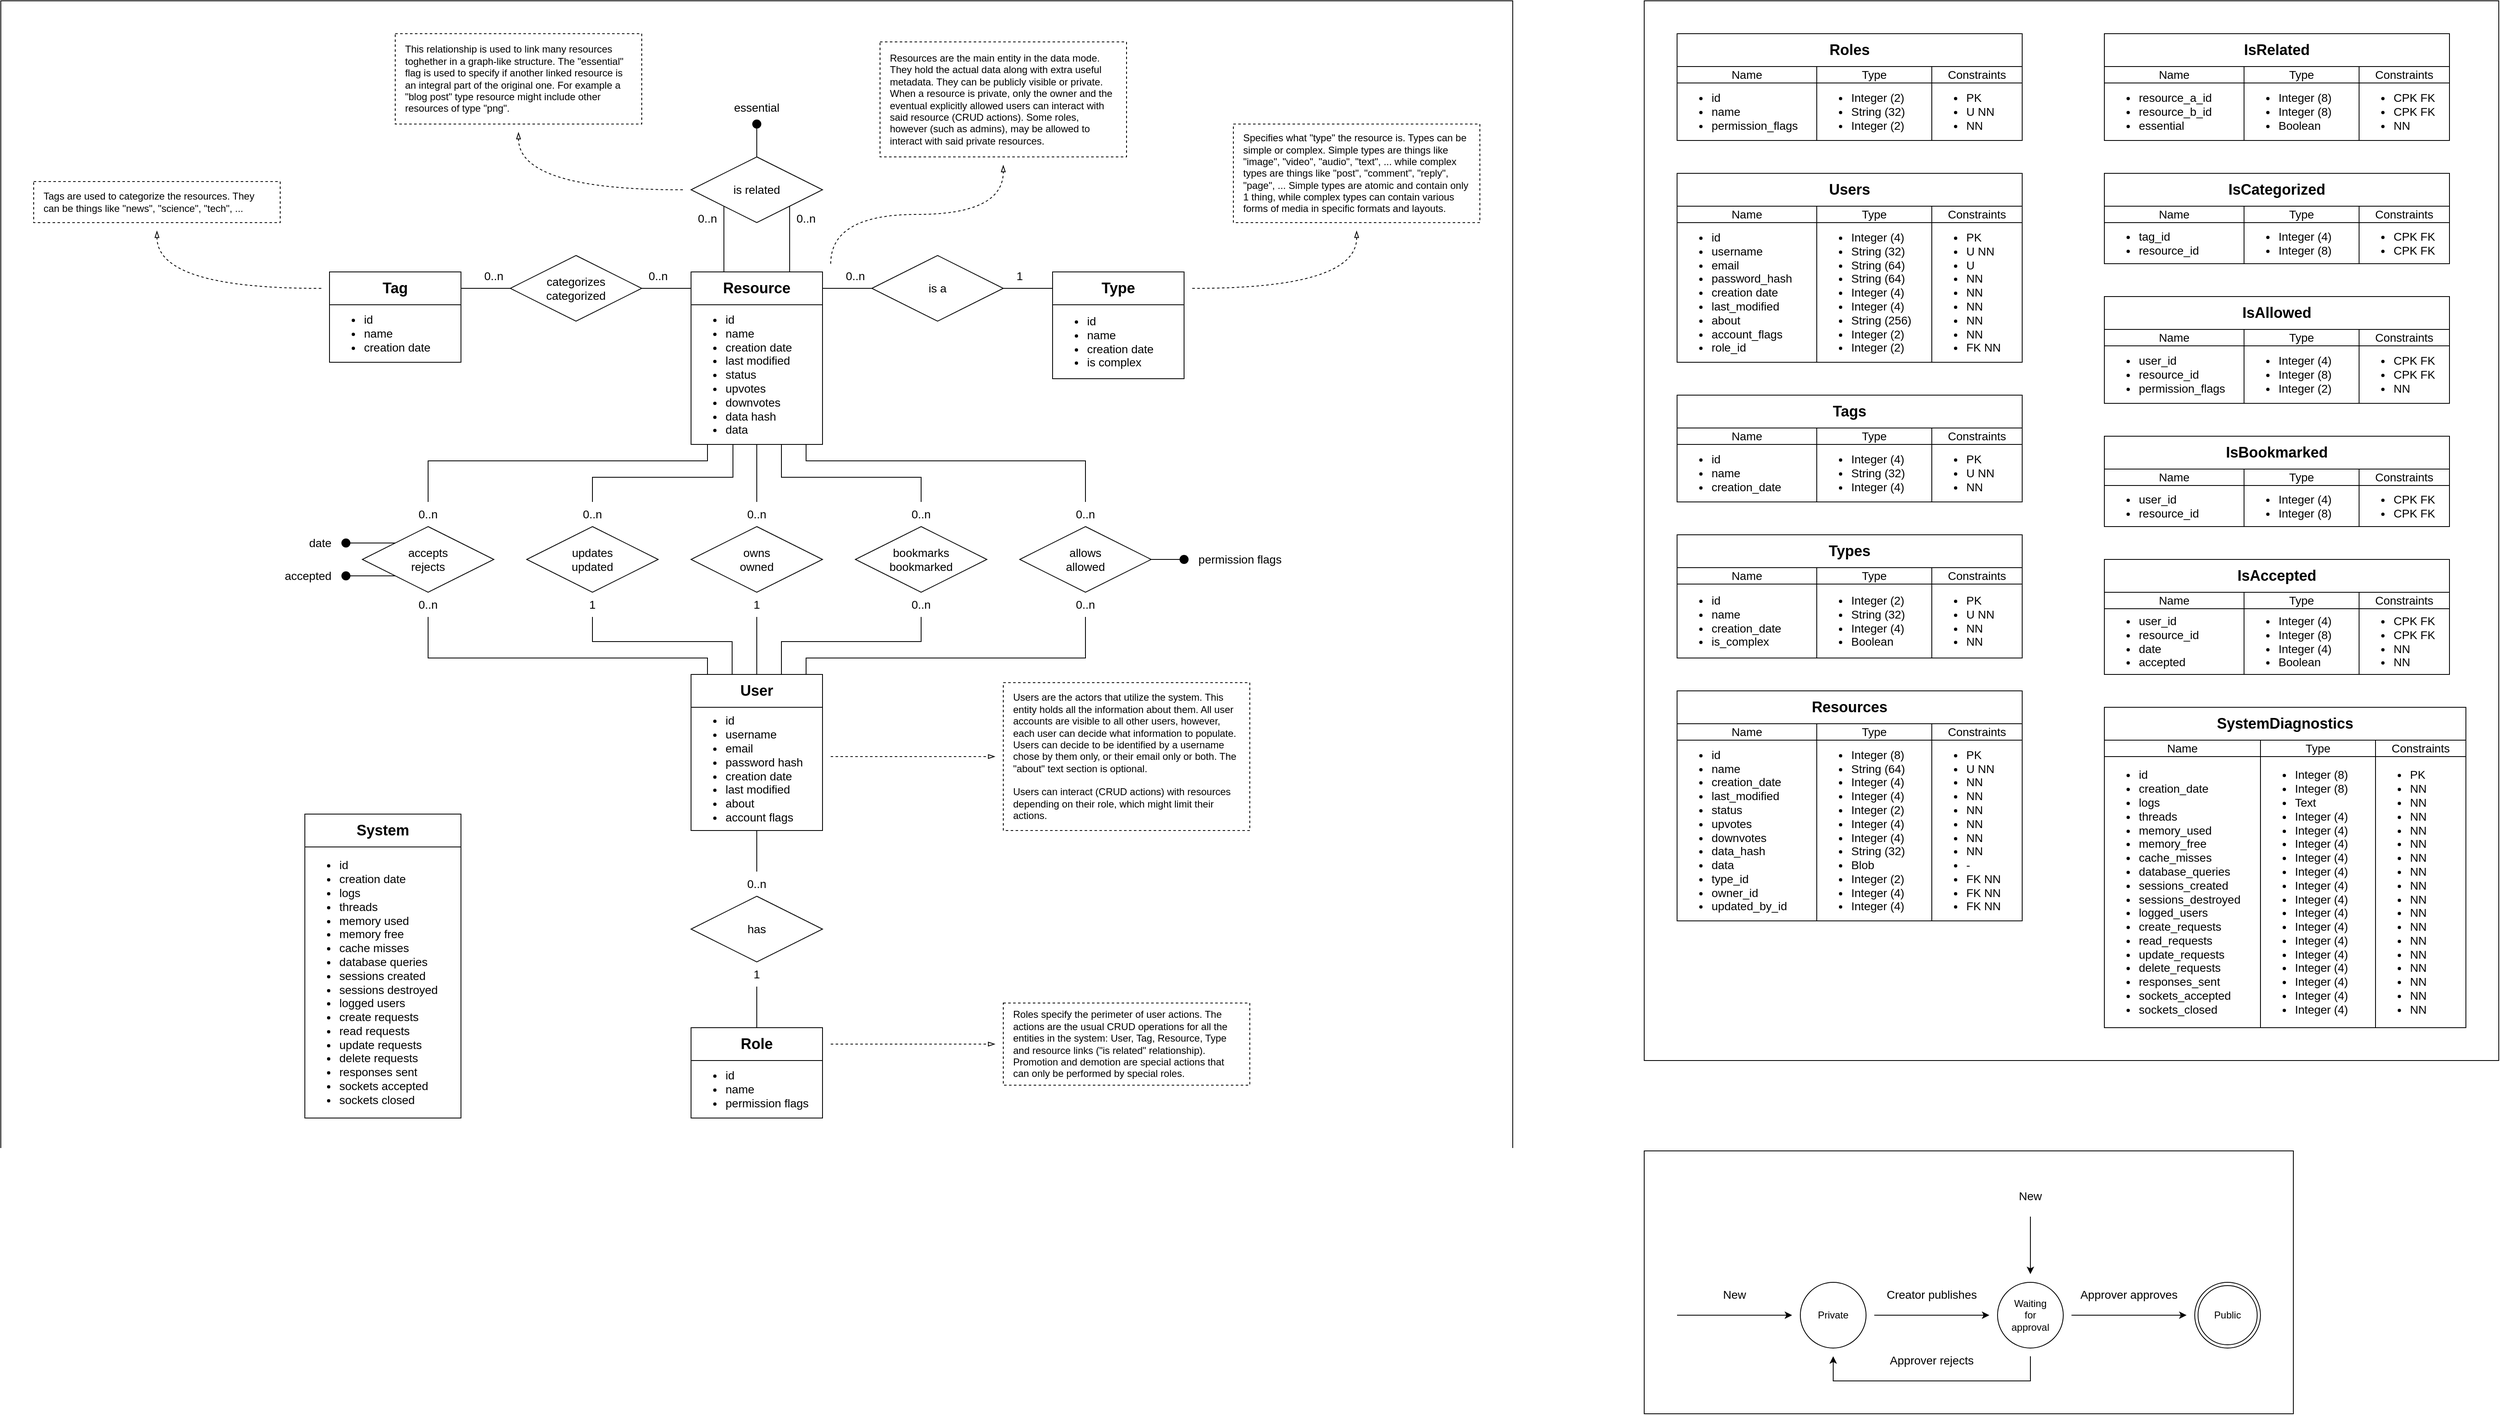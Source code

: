 <mxfile version="21.7.5" type="device" pages="3">
  <diagram name="Pagina-1" id="7mOzniVwdlXqiiTCB1uk">
    <mxGraphModel dx="1502" dy="703" grid="1" gridSize="10" guides="0" tooltips="1" connect="1" arrows="1" fold="1" page="1" pageScale="1" pageWidth="4681" pageHeight="3300" math="0" shadow="0">
      <root>
        <mxCell id="0" />
        <mxCell id="1" parent="0" />
        <mxCell id="Ef34_ZLYGDtxTmiRJwYr-49" value="" style="rounded=0;whiteSpace=wrap;html=1;" parent="1" vertex="1">
          <mxGeometry x="2940" y="2650" width="790" height="320" as="geometry" />
        </mxCell>
        <mxCell id="Ef34_ZLYGDtxTmiRJwYr-48" value="" style="rounded=0;whiteSpace=wrap;html=1;" parent="1" vertex="1">
          <mxGeometry x="2940" y="1250" width="1040" height="1290" as="geometry" />
        </mxCell>
        <mxCell id="Ef34_ZLYGDtxTmiRJwYr-47" value="" style="rounded=0;whiteSpace=wrap;html=1;" parent="1" vertex="1">
          <mxGeometry x="940" y="1250" width="1840" height="1400" as="geometry" />
        </mxCell>
        <mxCell id="g6Tk7VlniR9BMAY1i_cX-23" style="edgeStyle=orthogonalEdgeStyle;rounded=0;orthogonalLoop=1;jettySize=auto;html=1;exitX=1;exitY=0.5;exitDx=0;exitDy=0;entryX=0;entryY=0.5;entryDx=0;entryDy=0;endArrow=none;endFill=0;fillColor=none;" parent="1" source="g6Tk7VlniR9BMAY1i_cX-1" target="g6Tk7VlniR9BMAY1i_cX-22" edge="1">
          <mxGeometry relative="1" as="geometry" />
        </mxCell>
        <mxCell id="g6Tk7VlniR9BMAY1i_cX-1" value="Resource" style="rounded=0;whiteSpace=wrap;html=1;fontSize=18;fontStyle=1;fillColor=none;" parent="1" vertex="1">
          <mxGeometry x="1780" y="1580" width="160" height="40" as="geometry" />
        </mxCell>
        <mxCell id="A_nRYwBq-ATRBSs7ujsJ-21" style="edgeStyle=orthogonalEdgeStyle;rounded=0;orthogonalLoop=1;jettySize=auto;html=1;curved=1;endArrow=blockThin;endFill=0;dashed=1;fillColor=none;" parent="1" edge="1">
          <mxGeometry relative="1" as="geometry">
            <mxPoint x="1950" y="1570" as="sourcePoint" />
            <mxPoint x="2160" y="1450" as="targetPoint" />
            <Array as="points">
              <mxPoint x="1950" y="1510" />
              <mxPoint x="2160" y="1510" />
            </Array>
          </mxGeometry>
        </mxCell>
        <mxCell id="g6Tk7VlniR9BMAY1i_cX-5" value="&lt;ul style=&quot;font-size: 14px;&quot;&gt;&lt;li style=&quot;font-size: 14px;&quot;&gt;id&lt;/li&gt;&lt;li style=&quot;font-size: 14px;&quot;&gt;name&lt;/li&gt;&lt;li style=&quot;font-size: 14px;&quot;&gt;creation date&lt;/li&gt;&lt;li style=&quot;font-size: 14px;&quot;&gt;last modified&lt;/li&gt;&lt;li style=&quot;font-size: 14px;&quot;&gt;status&lt;/li&gt;&lt;li style=&quot;font-size: 14px;&quot;&gt;upvotes&lt;/li&gt;&lt;li style=&quot;font-size: 14px;&quot;&gt;downvotes&lt;/li&gt;&lt;li style=&quot;font-size: 14px;&quot;&gt;data hash&lt;/li&gt;&lt;li style=&quot;font-size: 14px;&quot;&gt;data&lt;/li&gt;&lt;/ul&gt;" style="rounded=0;whiteSpace=wrap;html=1;align=left;fontSize=14;fillColor=none;" parent="1" vertex="1">
          <mxGeometry x="1780" y="1620" width="160" height="170" as="geometry" />
        </mxCell>
        <mxCell id="g6Tk7VlniR9BMAY1i_cX-18" style="edgeStyle=orthogonalEdgeStyle;rounded=0;orthogonalLoop=1;jettySize=auto;html=1;entryX=0;entryY=0.5;entryDx=0;entryDy=0;endArrow=none;endFill=0;fillColor=none;" parent="1" source="g6Tk7VlniR9BMAY1i_cX-6" target="g6Tk7VlniR9BMAY1i_cX-12" edge="1">
          <mxGeometry relative="1" as="geometry" />
        </mxCell>
        <mxCell id="A_nRYwBq-ATRBSs7ujsJ-10" style="edgeStyle=orthogonalEdgeStyle;rounded=0;orthogonalLoop=1;jettySize=auto;html=1;curved=1;endArrow=blockThin;endFill=0;dashed=1;fillColor=none;" parent="1" edge="1">
          <mxGeometry relative="1" as="geometry">
            <mxPoint x="1330" y="1600" as="sourcePoint" />
            <mxPoint x="1130" y="1530" as="targetPoint" />
          </mxGeometry>
        </mxCell>
        <mxCell id="g6Tk7VlniR9BMAY1i_cX-6" value="Tag" style="rounded=0;whiteSpace=wrap;html=1;fontSize=18;fontStyle=1;fillColor=none;" parent="1" vertex="1">
          <mxGeometry x="1340" y="1580" width="160" height="40" as="geometry" />
        </mxCell>
        <mxCell id="g6Tk7VlniR9BMAY1i_cX-7" value="&lt;ul style=&quot;font-size: 14px;&quot;&gt;&lt;li style=&quot;font-size: 14px;&quot;&gt;id&lt;/li&gt;&lt;li style=&quot;font-size: 14px;&quot;&gt;name&lt;/li&gt;&lt;li style=&quot;font-size: 14px;&quot;&gt;creation date&lt;/li&gt;&lt;/ul&gt;" style="rounded=0;whiteSpace=wrap;html=1;align=left;fontSize=14;fillColor=none;" parent="1" vertex="1">
          <mxGeometry x="1340" y="1620" width="160" height="70" as="geometry" />
        </mxCell>
        <mxCell id="A_nRYwBq-ATRBSs7ujsJ-5" style="edgeStyle=orthogonalEdgeStyle;rounded=0;orthogonalLoop=1;jettySize=auto;html=1;curved=1;dashed=1;endArrow=blockThin;endFill=0;fillColor=none;" parent="1" edge="1">
          <mxGeometry relative="1" as="geometry">
            <mxPoint x="2390" y="1600" as="sourcePoint" />
            <mxPoint x="2590" y="1530" as="targetPoint" />
          </mxGeometry>
        </mxCell>
        <mxCell id="g6Tk7VlniR9BMAY1i_cX-8" value="Type" style="rounded=0;whiteSpace=wrap;html=1;fontSize=18;fontStyle=1;fillColor=none;" parent="1" vertex="1">
          <mxGeometry x="2220" y="1580" width="160" height="40" as="geometry" />
        </mxCell>
        <mxCell id="g6Tk7VlniR9BMAY1i_cX-9" value="&lt;ul style=&quot;font-size: 14px;&quot;&gt;&lt;li style=&quot;font-size: 14px;&quot;&gt;id&lt;/li&gt;&lt;li style=&quot;font-size: 14px;&quot;&gt;name&lt;/li&gt;&lt;li style=&quot;font-size: 14px;&quot;&gt;creation date&lt;/li&gt;&lt;li style=&quot;font-size: 14px;&quot;&gt;is complex&lt;/li&gt;&lt;/ul&gt;" style="rounded=0;whiteSpace=wrap;html=1;align=left;fontSize=14;fillColor=none;" parent="1" vertex="1">
          <mxGeometry x="2220" y="1620" width="160" height="90" as="geometry" />
        </mxCell>
        <mxCell id="A_nRYwBq-ATRBSs7ujsJ-15" style="edgeStyle=orthogonalEdgeStyle;rounded=0;orthogonalLoop=1;jettySize=auto;html=1;curved=1;endArrow=blockThin;endFill=0;dashed=1;fillColor=none;" parent="1" edge="1">
          <mxGeometry relative="1" as="geometry">
            <mxPoint x="1950" y="2170" as="sourcePoint" />
            <mxPoint x="2150" y="2170" as="targetPoint" />
            <Array as="points">
              <mxPoint x="1960" y="2170" />
            </Array>
          </mxGeometry>
        </mxCell>
        <mxCell id="g6Tk7VlniR9BMAY1i_cX-10" value="User" style="rounded=0;whiteSpace=wrap;html=1;fontSize=18;fontStyle=1;fillColor=none;" parent="1" vertex="1">
          <mxGeometry x="1780" y="2070" width="160" height="40" as="geometry" />
        </mxCell>
        <mxCell id="g6Tk7VlniR9BMAY1i_cX-11" value="&lt;ul style=&quot;font-size: 14px;&quot;&gt;&lt;li style=&quot;font-size: 14px;&quot;&gt;id&lt;/li&gt;&lt;li style=&quot;font-size: 14px;&quot;&gt;username&lt;/li&gt;&lt;li style=&quot;font-size: 14px;&quot;&gt;email&lt;/li&gt;&lt;li style=&quot;font-size: 14px;&quot;&gt;password hash&lt;/li&gt;&lt;li style=&quot;font-size: 14px;&quot;&gt;creation date&lt;/li&gt;&lt;li style=&quot;font-size: 14px;&quot;&gt;last modified&lt;/li&gt;&lt;li style=&quot;font-size: 14px;&quot;&gt;about&lt;/li&gt;&lt;li style=&quot;font-size: 14px;&quot;&gt;account flags&lt;/li&gt;&lt;/ul&gt;" style="rounded=0;whiteSpace=wrap;html=1;align=left;fontSize=14;fillColor=none;" parent="1" vertex="1">
          <mxGeometry x="1780" y="2110" width="160" height="150" as="geometry" />
        </mxCell>
        <mxCell id="g6Tk7VlniR9BMAY1i_cX-19" style="edgeStyle=orthogonalEdgeStyle;rounded=0;orthogonalLoop=1;jettySize=auto;html=1;entryX=0;entryY=0.5;entryDx=0;entryDy=0;endArrow=none;endFill=0;fillColor=none;" parent="1" source="g6Tk7VlniR9BMAY1i_cX-12" target="g6Tk7VlniR9BMAY1i_cX-1" edge="1">
          <mxGeometry relative="1" as="geometry" />
        </mxCell>
        <mxCell id="g6Tk7VlniR9BMAY1i_cX-12" value="categorizes&lt;br&gt;categorized" style="rhombus;whiteSpace=wrap;html=1;fontSize=14;fillColor=none;" parent="1" vertex="1">
          <mxGeometry x="1560" y="1560" width="160" height="80" as="geometry" />
        </mxCell>
        <mxCell id="g6Tk7VlniR9BMAY1i_cX-20" style="edgeStyle=orthogonalEdgeStyle;rounded=0;orthogonalLoop=1;jettySize=auto;html=1;exitX=0;exitY=1;exitDx=0;exitDy=0;entryX=0.25;entryY=0;entryDx=0;entryDy=0;endArrow=none;endFill=0;fillColor=none;" parent="1" source="g6Tk7VlniR9BMAY1i_cX-13" target="g6Tk7VlniR9BMAY1i_cX-1" edge="1">
          <mxGeometry relative="1" as="geometry" />
        </mxCell>
        <mxCell id="g6Tk7VlniR9BMAY1i_cX-21" style="edgeStyle=orthogonalEdgeStyle;rounded=0;orthogonalLoop=1;jettySize=auto;html=1;exitX=1;exitY=1;exitDx=0;exitDy=0;entryX=0.75;entryY=0;entryDx=0;entryDy=0;endArrow=none;endFill=0;fillColor=none;" parent="1" source="g6Tk7VlniR9BMAY1i_cX-13" target="g6Tk7VlniR9BMAY1i_cX-1" edge="1">
          <mxGeometry relative="1" as="geometry" />
        </mxCell>
        <mxCell id="A_nRYwBq-ATRBSs7ujsJ-24" style="rounded=0;orthogonalLoop=1;jettySize=auto;html=1;dashed=1;endArrow=blockThin;endFill=0;edgeStyle=orthogonalEdgeStyle;curved=1;fillColor=none;" parent="1" edge="1">
          <mxGeometry relative="1" as="geometry">
            <mxPoint x="1770" y="1480" as="sourcePoint" />
            <mxPoint x="1570" y="1410" as="targetPoint" />
          </mxGeometry>
        </mxCell>
        <mxCell id="g6Tk7VlniR9BMAY1i_cX-13" value="is related" style="rhombus;whiteSpace=wrap;html=1;fontSize=14;fillColor=none;" parent="1" vertex="1">
          <mxGeometry x="1780" y="1440" width="160" height="80" as="geometry" />
        </mxCell>
        <mxCell id="g6Tk7VlniR9BMAY1i_cX-14" value="updates&lt;br&gt;updated" style="rhombus;whiteSpace=wrap;html=1;fontSize=14;fillColor=none;" parent="1" vertex="1">
          <mxGeometry x="1580" y="1890" width="160" height="80" as="geometry" />
        </mxCell>
        <mxCell id="g6Tk7VlniR9BMAY1i_cX-15" value="bookmarks&lt;br&gt;bookmarked" style="rhombus;whiteSpace=wrap;html=1;fontSize=14;fillColor=none;" parent="1" vertex="1">
          <mxGeometry x="1980" y="1890" width="160" height="80" as="geometry" />
        </mxCell>
        <mxCell id="g6Tk7VlniR9BMAY1i_cX-24" style="edgeStyle=orthogonalEdgeStyle;rounded=0;orthogonalLoop=1;jettySize=auto;html=1;exitX=1;exitY=0.5;exitDx=0;exitDy=0;entryX=0;entryY=0.5;entryDx=0;entryDy=0;endArrow=none;endFill=0;fillColor=none;" parent="1" source="g6Tk7VlniR9BMAY1i_cX-22" target="g6Tk7VlniR9BMAY1i_cX-8" edge="1">
          <mxGeometry relative="1" as="geometry" />
        </mxCell>
        <mxCell id="g6Tk7VlniR9BMAY1i_cX-22" value="is a" style="rhombus;whiteSpace=wrap;html=1;fontSize=14;fillColor=none;" parent="1" vertex="1">
          <mxGeometry x="2000" y="1560" width="160" height="80" as="geometry" />
        </mxCell>
        <mxCell id="g6Tk7VlniR9BMAY1i_cX-25" value="owns&lt;br&gt;owned" style="rhombus;whiteSpace=wrap;html=1;fontSize=14;fillColor=none;" parent="1" vertex="1">
          <mxGeometry x="1780" y="1890" width="160" height="80" as="geometry" />
        </mxCell>
        <mxCell id="g6Tk7VlniR9BMAY1i_cX-35" value="allows&lt;br&gt;allowed" style="rhombus;whiteSpace=wrap;html=1;fontSize=14;fillColor=none;" parent="1" vertex="1">
          <mxGeometry x="2180" y="1890" width="160" height="80" as="geometry" />
        </mxCell>
        <mxCell id="g6Tk7VlniR9BMAY1i_cX-40" style="rounded=0;orthogonalLoop=1;jettySize=auto;html=1;exitX=1;exitY=0.5;exitDx=0;exitDy=0;endArrow=oval;endFill=1;endSize=10;fillColor=none;entryX=0;entryY=0.5;entryDx=0;entryDy=0;" parent="1" source="g6Tk7VlniR9BMAY1i_cX-35" target="RPgYchO2Q3LAUN7gQaG5-25" edge="1">
          <mxGeometry relative="1" as="geometry">
            <mxPoint x="1550" y="1990" as="sourcePoint" />
            <mxPoint x="2380" y="1930" as="targetPoint" />
          </mxGeometry>
        </mxCell>
        <mxCell id="RPgYchO2Q3LAUN7gQaG5-1" value="0..n" style="text;html=1;strokeColor=none;fillColor=none;align=center;verticalAlign=middle;whiteSpace=wrap;rounded=0;fontSize=14;" parent="1" vertex="1">
          <mxGeometry x="1780" y="1500" width="40" height="30" as="geometry" />
        </mxCell>
        <mxCell id="RPgYchO2Q3LAUN7gQaG5-2" value="0..n" style="text;html=1;strokeColor=none;fillColor=none;align=center;verticalAlign=middle;whiteSpace=wrap;rounded=0;fontSize=14;" parent="1" vertex="1">
          <mxGeometry x="1900" y="1500" width="40" height="30" as="geometry" />
        </mxCell>
        <mxCell id="RPgYchO2Q3LAUN7gQaG5-3" value="0..n" style="text;html=1;strokeColor=none;fillColor=none;align=center;verticalAlign=middle;whiteSpace=wrap;rounded=0;fontSize=14;" parent="1" vertex="1">
          <mxGeometry x="1720" y="1570" width="40" height="30" as="geometry" />
        </mxCell>
        <mxCell id="RPgYchO2Q3LAUN7gQaG5-4" value="0..n" style="text;html=1;strokeColor=none;fillColor=none;align=center;verticalAlign=middle;whiteSpace=wrap;rounded=0;fontSize=14;" parent="1" vertex="1">
          <mxGeometry x="1520" y="1570" width="40" height="30" as="geometry" />
        </mxCell>
        <mxCell id="RPgYchO2Q3LAUN7gQaG5-5" value="0..n" style="text;html=1;strokeColor=none;fillColor=none;align=center;verticalAlign=middle;whiteSpace=wrap;rounded=0;fontSize=14;" parent="1" vertex="1">
          <mxGeometry x="1960" y="1570" width="40" height="30" as="geometry" />
        </mxCell>
        <mxCell id="RPgYchO2Q3LAUN7gQaG5-6" value="1" style="text;html=1;strokeColor=none;fillColor=none;align=center;verticalAlign=middle;whiteSpace=wrap;rounded=0;fontSize=14;" parent="1" vertex="1">
          <mxGeometry x="2160" y="1570" width="40" height="30" as="geometry" />
        </mxCell>
        <mxCell id="Ef34_ZLYGDtxTmiRJwYr-27" style="edgeStyle=orthogonalEdgeStyle;rounded=0;orthogonalLoop=1;jettySize=auto;html=1;exitX=0.5;exitY=0;exitDx=0;exitDy=0;endArrow=none;endFill=0;" parent="1" source="RPgYchO2Q3LAUN7gQaG5-7" edge="1">
          <mxGeometry relative="1" as="geometry">
            <mxPoint x="1830" y="1790" as="targetPoint" />
            <Array as="points">
              <mxPoint x="1660" y="1830" />
              <mxPoint x="1831" y="1830" />
              <mxPoint x="1831" y="1790" />
            </Array>
          </mxGeometry>
        </mxCell>
        <mxCell id="RPgYchO2Q3LAUN7gQaG5-7" value="0..n" style="text;html=1;strokeColor=none;fillColor=none;align=center;verticalAlign=middle;whiteSpace=wrap;rounded=0;fontSize=14;" parent="1" vertex="1">
          <mxGeometry x="1640" y="1860" width="40" height="30" as="geometry" />
        </mxCell>
        <mxCell id="Ef34_ZLYGDtxTmiRJwYr-36" style="edgeStyle=orthogonalEdgeStyle;rounded=0;orthogonalLoop=1;jettySize=auto;html=1;exitX=0.5;exitY=1;exitDx=0;exitDy=0;endArrow=none;endFill=0;" parent="1" source="RPgYchO2Q3LAUN7gQaG5-8" edge="1">
          <mxGeometry relative="1" as="geometry">
            <mxPoint x="1920" y="2070" as="targetPoint" />
            <Array as="points">
              <mxPoint x="2260" y="2050" />
              <mxPoint x="1920" y="2050" />
            </Array>
          </mxGeometry>
        </mxCell>
        <mxCell id="RPgYchO2Q3LAUN7gQaG5-8" value="0..n" style="text;html=1;strokeColor=none;fillColor=none;align=center;verticalAlign=middle;whiteSpace=wrap;rounded=0;fontSize=14;" parent="1" vertex="1">
          <mxGeometry x="2240" y="1970" width="40" height="30" as="geometry" />
        </mxCell>
        <mxCell id="RPgYchO2Q3LAUN7gQaG5-9" value="0..n" style="text;html=1;strokeColor=none;fillColor=none;align=center;verticalAlign=middle;whiteSpace=wrap;rounded=0;fontSize=14;" parent="1" vertex="1">
          <mxGeometry x="1840" y="1860" width="40" height="30" as="geometry" />
        </mxCell>
        <mxCell id="Ef34_ZLYGDtxTmiRJwYr-32" style="edgeStyle=orthogonalEdgeStyle;rounded=0;orthogonalLoop=1;jettySize=auto;html=1;exitX=0.5;exitY=1;exitDx=0;exitDy=0;entryX=0.5;entryY=0;entryDx=0;entryDy=0;endArrow=none;endFill=0;" parent="1" source="RPgYchO2Q3LAUN7gQaG5-10" target="g6Tk7VlniR9BMAY1i_cX-10" edge="1">
          <mxGeometry relative="1" as="geometry" />
        </mxCell>
        <mxCell id="RPgYchO2Q3LAUN7gQaG5-10" value="1" style="text;html=1;strokeColor=none;fillColor=none;align=center;verticalAlign=middle;whiteSpace=wrap;rounded=0;fontSize=14;" parent="1" vertex="1">
          <mxGeometry x="1840" y="1970" width="40" height="30" as="geometry" />
        </mxCell>
        <mxCell id="Ef34_ZLYGDtxTmiRJwYr-29" style="edgeStyle=orthogonalEdgeStyle;rounded=0;orthogonalLoop=1;jettySize=auto;html=1;exitX=0.5;exitY=0;exitDx=0;exitDy=0;endArrow=none;endFill=0;" parent="1" source="RPgYchO2Q3LAUN7gQaG5-11" edge="1">
          <mxGeometry relative="1" as="geometry">
            <mxPoint x="1890" y="1790" as="targetPoint" />
            <Array as="points">
              <mxPoint x="2060" y="1830" />
              <mxPoint x="1890" y="1830" />
            </Array>
          </mxGeometry>
        </mxCell>
        <mxCell id="RPgYchO2Q3LAUN7gQaG5-11" value="0..n" style="text;html=1;strokeColor=none;fillColor=none;align=center;verticalAlign=middle;whiteSpace=wrap;rounded=0;fontSize=14;" parent="1" vertex="1">
          <mxGeometry x="2040" y="1860" width="40" height="30" as="geometry" />
        </mxCell>
        <mxCell id="Ef34_ZLYGDtxTmiRJwYr-30" style="edgeStyle=orthogonalEdgeStyle;rounded=0;orthogonalLoop=1;jettySize=auto;html=1;exitX=0.5;exitY=0;exitDx=0;exitDy=0;endArrow=none;endFill=0;" parent="1" source="RPgYchO2Q3LAUN7gQaG5-13" edge="1">
          <mxGeometry relative="1" as="geometry">
            <mxPoint x="1920" y="1790" as="targetPoint" />
            <Array as="points">
              <mxPoint x="2260" y="1810" />
              <mxPoint x="1920" y="1810" />
            </Array>
          </mxGeometry>
        </mxCell>
        <mxCell id="RPgYchO2Q3LAUN7gQaG5-13" value="0..n" style="text;html=1;strokeColor=none;fillColor=none;align=center;verticalAlign=middle;whiteSpace=wrap;rounded=0;fontSize=14;" parent="1" vertex="1">
          <mxGeometry x="2240" y="1860" width="40" height="30" as="geometry" />
        </mxCell>
        <mxCell id="Ef34_ZLYGDtxTmiRJwYr-33" style="edgeStyle=orthogonalEdgeStyle;rounded=0;orthogonalLoop=1;jettySize=auto;html=1;exitX=0.5;exitY=1;exitDx=0;exitDy=0;endArrow=none;endFill=0;" parent="1" source="RPgYchO2Q3LAUN7gQaG5-14" edge="1">
          <mxGeometry relative="1" as="geometry">
            <mxPoint x="1830" y="2070" as="targetPoint" />
            <Array as="points">
              <mxPoint x="1660" y="2030" />
              <mxPoint x="1830" y="2030" />
            </Array>
          </mxGeometry>
        </mxCell>
        <mxCell id="RPgYchO2Q3LAUN7gQaG5-14" value="1" style="text;html=1;strokeColor=none;fillColor=none;align=center;verticalAlign=middle;whiteSpace=wrap;rounded=0;fontSize=14;" parent="1" vertex="1">
          <mxGeometry x="1640" y="1970" width="40" height="30" as="geometry" />
        </mxCell>
        <mxCell id="RPgYchO2Q3LAUN7gQaG5-21" style="edgeStyle=orthogonalEdgeStyle;rounded=0;orthogonalLoop=1;jettySize=auto;html=1;exitX=0.5;exitY=0;exitDx=0;exitDy=0;endArrow=none;endFill=0;fillColor=none;entryX=0.5;entryY=1;entryDx=0;entryDy=0;" parent="1" source="RPgYchO2Q3LAUN7gQaG5-17" target="RPgYchO2Q3LAUN7gQaG5-23" edge="1">
          <mxGeometry relative="1" as="geometry">
            <mxPoint x="1860" y="2470" as="targetPoint" />
          </mxGeometry>
        </mxCell>
        <mxCell id="A_nRYwBq-ATRBSs7ujsJ-20" style="rounded=0;orthogonalLoop=1;jettySize=auto;html=1;endArrow=blockThin;endFill=0;dashed=1;fillColor=none;" parent="1" edge="1">
          <mxGeometry relative="1" as="geometry">
            <mxPoint x="1950" y="2520" as="sourcePoint" />
            <mxPoint x="2150" y="2520" as="targetPoint" />
          </mxGeometry>
        </mxCell>
        <mxCell id="RPgYchO2Q3LAUN7gQaG5-17" value="Role" style="rounded=0;whiteSpace=wrap;html=1;fontSize=18;fontStyle=1;fillColor=none;" parent="1" vertex="1">
          <mxGeometry x="1780" y="2500" width="160" height="40" as="geometry" />
        </mxCell>
        <mxCell id="RPgYchO2Q3LAUN7gQaG5-18" value="&lt;ul style=&quot;font-size: 14px;&quot;&gt;&lt;li style=&quot;font-size: 14px;&quot;&gt;id&lt;/li&gt;&lt;li style=&quot;font-size: 14px;&quot;&gt;name&lt;/li&gt;&lt;li style=&quot;font-size: 14px;&quot;&gt;permission flags&lt;/li&gt;&lt;/ul&gt;" style="rounded=0;whiteSpace=wrap;html=1;align=left;fontSize=14;fillColor=none;" parent="1" vertex="1">
          <mxGeometry x="1780" y="2540" width="160" height="70" as="geometry" />
        </mxCell>
        <mxCell id="RPgYchO2Q3LAUN7gQaG5-20" style="edgeStyle=orthogonalEdgeStyle;rounded=0;orthogonalLoop=1;jettySize=auto;html=1;entryX=0.5;entryY=1;entryDx=0;entryDy=0;endArrow=none;endFill=0;fillColor=none;exitX=0.5;exitY=0;exitDx=0;exitDy=0;" parent="1" source="RPgYchO2Q3LAUN7gQaG5-22" target="g6Tk7VlniR9BMAY1i_cX-11" edge="1">
          <mxGeometry relative="1" as="geometry">
            <mxPoint x="1860" y="2300" as="sourcePoint" />
          </mxGeometry>
        </mxCell>
        <mxCell id="RPgYchO2Q3LAUN7gQaG5-19" value="has" style="rhombus;whiteSpace=wrap;html=1;fontSize=14;fillColor=none;" parent="1" vertex="1">
          <mxGeometry x="1780" y="2340" width="160" height="80" as="geometry" />
        </mxCell>
        <mxCell id="RPgYchO2Q3LAUN7gQaG5-22" value="0..n" style="text;html=1;strokeColor=none;fillColor=none;align=center;verticalAlign=middle;whiteSpace=wrap;rounded=0;fontSize=14;" parent="1" vertex="1">
          <mxGeometry x="1840" y="2310" width="40" height="30" as="geometry" />
        </mxCell>
        <mxCell id="RPgYchO2Q3LAUN7gQaG5-23" value="1" style="text;html=1;strokeColor=none;fillColor=none;align=center;verticalAlign=middle;whiteSpace=wrap;rounded=0;fontSize=14;" parent="1" vertex="1">
          <mxGeometry x="1840" y="2420" width="40" height="30" as="geometry" />
        </mxCell>
        <mxCell id="RPgYchO2Q3LAUN7gQaG5-25" value="&amp;nbsp; &amp;nbsp; permission flags" style="text;html=1;strokeColor=none;fillColor=none;align=left;verticalAlign=middle;whiteSpace=wrap;rounded=0;fontSize=14;" parent="1" vertex="1">
          <mxGeometry x="2380" y="1920" width="120" height="20" as="geometry" />
        </mxCell>
        <mxCell id="A_nRYwBq-ATRBSs7ujsJ-6" value="" style="rounded=0;whiteSpace=wrap;html=1;align=left;fontSize=12;dashed=1;fillColor=none;" parent="1" vertex="1">
          <mxGeometry x="2440" y="1400" width="300" height="120" as="geometry" />
        </mxCell>
        <mxCell id="A_nRYwBq-ATRBSs7ujsJ-7" value="Specifies what &quot;type&quot; the resource&amp;nbsp;&lt;span style=&quot;border-color: var(--border-color); background-color: initial; text-align: center;&quot;&gt;is. Types can be simple&amp;nbsp;&lt;/span&gt;&lt;span style=&quot;border-color: var(--border-color); background-color: initial; text-align: center;&quot;&gt;or complex. Simple types are&amp;nbsp;&lt;/span&gt;&lt;span style=&quot;border-color: var(--border-color); background-color: initial; text-align: center;&quot;&gt;things like &quot;image&quot;, &quot;video&quot;,&amp;nbsp;&lt;span style=&quot;background-color: initial;&quot;&gt;&quot;audio&quot;, &quot;text&quot;, ... while complex types are things like &quot;post&quot;, &quot;comment&quot;, &quot;reply&quot;, &quot;page&quot;, ... Simple types are atomic and contain only 1 thing, while complex types can contain various forms of media in specific formats and layouts.&lt;/span&gt;&lt;br&gt;&lt;/span&gt;" style="rounded=0;whiteSpace=wrap;html=1;align=left;fontSize=12;dashed=1;fillColor=none;strokeColor=none;" parent="1" vertex="1">
          <mxGeometry x="2450" y="1410" width="280" height="100" as="geometry" />
        </mxCell>
        <mxCell id="A_nRYwBq-ATRBSs7ujsJ-8" value="" style="rounded=0;whiteSpace=wrap;html=1;align=left;fontSize=12;dashed=1;fillColor=none;" parent="1" vertex="1">
          <mxGeometry x="980" y="1470" width="300" height="50" as="geometry" />
        </mxCell>
        <mxCell id="A_nRYwBq-ATRBSs7ujsJ-9" value="&lt;span style=&quot;border-color: var(--border-color); background-color: initial; text-align: center;&quot;&gt;Tags are used to categorize the resources. They can be things like &quot;news&quot;, &quot;science&quot;, &quot;tech&quot;, ...&lt;br&gt;&lt;/span&gt;" style="rounded=0;whiteSpace=wrap;html=1;align=left;fontSize=12;dashed=1;fillColor=none;strokeColor=none;" parent="1" vertex="1">
          <mxGeometry x="990" y="1480" width="280" height="30" as="geometry" />
        </mxCell>
        <mxCell id="A_nRYwBq-ATRBSs7ujsJ-11" value="" style="rounded=0;whiteSpace=wrap;html=1;align=left;fontSize=12;dashed=1;fillColor=none;" parent="1" vertex="1">
          <mxGeometry x="2010" y="1300" width="300" height="140" as="geometry" />
        </mxCell>
        <mxCell id="A_nRYwBq-ATRBSs7ujsJ-12" value="&lt;span style=&quot;border-color: var(--border-color); background-color: initial; text-align: center;&quot;&gt;Resources are the main entity in the data mode. They hold the actual data along with extra useful metadata. They can be publicly visible or private. When a resource is private, only the owner and the eventual explicitly allowed users can interact with said resource (CRUD actions). Some roles, however (such as admins), may be allowed to interact with said private resources.&lt;br&gt;&lt;/span&gt;" style="rounded=0;whiteSpace=wrap;html=1;align=left;fontSize=12;dashed=1;fillColor=none;strokeColor=none;" parent="1" vertex="1">
          <mxGeometry x="2020" y="1310" width="280" height="120" as="geometry" />
        </mxCell>
        <mxCell id="A_nRYwBq-ATRBSs7ujsJ-13" value="" style="rounded=0;whiteSpace=wrap;html=1;align=left;fontSize=12;dashed=1;fillColor=none;" parent="1" vertex="1">
          <mxGeometry x="2160" y="2080" width="300" height="180" as="geometry" />
        </mxCell>
        <mxCell id="A_nRYwBq-ATRBSs7ujsJ-14" value="&lt;span style=&quot;border-color: var(--border-color); background-color: initial; text-align: center;&quot;&gt;Users are the actors that utilize the system. This entity holds all the information about them. All user accounts are visible to all other users, however, each user can decide what information to populate. Users can decide to be identified by a username chose by them only, or their email only or both. The &quot;about&quot; text section is optional.&lt;br&gt;&lt;br&gt;Users can interact (CRUD actions) with resources depending on their role, which might limit their actions.&lt;br&gt;&lt;/span&gt;" style="rounded=0;whiteSpace=wrap;html=1;align=left;fontSize=12;dashed=1;fillColor=none;strokeColor=none;" parent="1" vertex="1">
          <mxGeometry x="2170" y="2090" width="280" height="160" as="geometry" />
        </mxCell>
        <mxCell id="A_nRYwBq-ATRBSs7ujsJ-17" value="" style="rounded=0;whiteSpace=wrap;html=1;align=left;fontSize=12;dashed=1;fillColor=none;" parent="1" vertex="1">
          <mxGeometry x="2160" y="2470" width="300" height="100" as="geometry" />
        </mxCell>
        <mxCell id="A_nRYwBq-ATRBSs7ujsJ-18" value="&lt;span style=&quot;border-color: var(--border-color); background-color: initial; text-align: center;&quot;&gt;Roles specify the perimeter of user actions. The actions are the usual CRUD operations for all the entities in the system: User, Tag, Resource, Type and resource links (&quot;is related&quot; relationship). Promotion and demotion are special actions that can only be performed by special roles.&lt;br&gt;&lt;/span&gt;" style="rounded=0;whiteSpace=wrap;html=1;align=left;fontSize=12;dashed=1;fillColor=none;strokeColor=none;" parent="1" vertex="1">
          <mxGeometry x="2170" y="2480" width="280" height="80" as="geometry" />
        </mxCell>
        <mxCell id="A_nRYwBq-ATRBSs7ujsJ-22" value="" style="rounded=0;whiteSpace=wrap;html=1;align=left;fontSize=12;dashed=1;fillColor=none;" parent="1" vertex="1">
          <mxGeometry x="1420" y="1290" width="300" height="110" as="geometry" />
        </mxCell>
        <mxCell id="A_nRYwBq-ATRBSs7ujsJ-23" value="&lt;span style=&quot;border-color: var(--border-color); background-color: initial; text-align: center;&quot;&gt;This relationship is used to link many resources toghether in a graph-like structure. The &quot;essential&quot; flag is used to specify if another linked resource is an integral part of the original one. For example a &quot;blog post&quot; type resource might include other resources of type &quot;png&quot;.&lt;br&gt;&lt;/span&gt;" style="rounded=0;whiteSpace=wrap;html=1;align=left;fontSize=12;dashed=1;fillColor=none;strokeColor=none;" parent="1" vertex="1">
          <mxGeometry x="1430" y="1300" width="280" height="90" as="geometry" />
        </mxCell>
        <mxCell id="A_nRYwBq-ATRBSs7ujsJ-25" style="rounded=0;orthogonalLoop=1;jettySize=auto;html=1;exitX=0.5;exitY=0;exitDx=0;exitDy=0;endArrow=oval;endFill=1;endSize=10;fillColor=none;" parent="1" source="g6Tk7VlniR9BMAY1i_cX-13" edge="1">
          <mxGeometry relative="1" as="geometry">
            <mxPoint x="1830" y="1390" as="sourcePoint" />
            <mxPoint x="1860" y="1400" as="targetPoint" />
          </mxGeometry>
        </mxCell>
        <mxCell id="A_nRYwBq-ATRBSs7ujsJ-26" value="essential" style="text;html=1;strokeColor=none;fillColor=none;align=center;verticalAlign=middle;whiteSpace=wrap;rounded=0;fontSize=14;" parent="1" vertex="1">
          <mxGeometry x="1820" y="1360" width="80" height="40" as="geometry" />
        </mxCell>
        <mxCell id="FXoySsQsbLpmjzMjUs2S-3" value="&lt;ul style=&quot;font-size: 14px;&quot;&gt;&lt;li style=&quot;font-size: 14px;&quot;&gt;id&lt;/li&gt;&lt;li style=&quot;font-size: 14px;&quot;&gt;name&lt;/li&gt;&lt;li style=&quot;font-size: 14px;&quot;&gt;permission_flags&lt;/li&gt;&lt;/ul&gt;" style="rounded=0;whiteSpace=wrap;html=1;align=left;fontSize=14;fillColor=none;" parent="1" vertex="1">
          <mxGeometry x="2980" y="1350" width="170" height="70" as="geometry" />
        </mxCell>
        <mxCell id="FXoySsQsbLpmjzMjUs2S-4" value="&lt;ul style=&quot;font-size: 14px;&quot;&gt;&lt;li style=&quot;font-size: 14px;&quot;&gt;Integer (2)&lt;/li&gt;&lt;li style=&quot;font-size: 14px;&quot;&gt;String (32)&lt;/li&gt;&lt;li style=&quot;font-size: 14px;&quot;&gt;Integer (2)&lt;/li&gt;&lt;/ul&gt;" style="rounded=0;whiteSpace=wrap;html=1;align=left;fontSize=14;fillColor=none;" parent="1" vertex="1">
          <mxGeometry x="3150" y="1350" width="140" height="70" as="geometry" />
        </mxCell>
        <mxCell id="FXoySsQsbLpmjzMjUs2S-5" value="&lt;div&gt;Name&lt;/div&gt;" style="rounded=0;whiteSpace=wrap;html=1;align=center;fontSize=14;fillColor=none;" parent="1" vertex="1">
          <mxGeometry x="2980" y="1330" width="170" height="20" as="geometry" />
        </mxCell>
        <mxCell id="FXoySsQsbLpmjzMjUs2S-6" value="&lt;div&gt;Type&lt;/div&gt;" style="rounded=0;whiteSpace=wrap;html=1;align=center;fontSize=14;fillColor=none;" parent="1" vertex="1">
          <mxGeometry x="3150" y="1330" width="140" height="20" as="geometry" />
        </mxCell>
        <mxCell id="FXoySsQsbLpmjzMjUs2S-9" value="&lt;div&gt;Constraints&lt;/div&gt;" style="rounded=0;whiteSpace=wrap;html=1;align=center;fontSize=14;fillColor=none;" parent="1" vertex="1">
          <mxGeometry x="3290" y="1330" width="110" height="20" as="geometry" />
        </mxCell>
        <mxCell id="FXoySsQsbLpmjzMjUs2S-10" value="&lt;ul style=&quot;font-size: 14px;&quot;&gt;&lt;li style=&quot;font-size: 14px;&quot;&gt;PK&lt;/li&gt;&lt;li style=&quot;font-size: 14px;&quot;&gt;U NN&lt;/li&gt;&lt;li style=&quot;font-size: 14px;&quot;&gt;NN&lt;/li&gt;&lt;/ul&gt;" style="rounded=0;whiteSpace=wrap;html=1;align=left;fontSize=14;fillColor=none;" parent="1" vertex="1">
          <mxGeometry x="3290" y="1350" width="110" height="70" as="geometry" />
        </mxCell>
        <mxCell id="FXoySsQsbLpmjzMjUs2S-12" value="Roles" style="rounded=0;whiteSpace=wrap;html=1;fontSize=18;fontStyle=1;fillColor=none;" parent="1" vertex="1">
          <mxGeometry x="2980" y="1290" width="420" height="40" as="geometry" />
        </mxCell>
        <mxCell id="FXoySsQsbLpmjzMjUs2S-13" value="&lt;ul style=&quot;font-size: 14px;&quot;&gt;&lt;li style=&quot;font-size: 14px;&quot;&gt;id&lt;/li&gt;&lt;li style=&quot;font-size: 14px;&quot;&gt;username&lt;/li&gt;&lt;li style=&quot;font-size: 14px;&quot;&gt;email&lt;/li&gt;&lt;li style=&quot;font-size: 14px;&quot;&gt;password_hash&lt;/li&gt;&lt;li style=&quot;font-size: 14px;&quot;&gt;creation date&lt;/li&gt;&lt;li style=&quot;font-size: 14px;&quot;&gt;last_modified&lt;/li&gt;&lt;li style=&quot;font-size: 14px;&quot;&gt;about&lt;/li&gt;&lt;li&gt;account_flags&lt;/li&gt;&lt;li style=&quot;font-size: 14px;&quot;&gt;role_id&lt;/li&gt;&lt;/ul&gt;" style="rounded=0;whiteSpace=wrap;html=1;align=left;fontSize=14;fillColor=none;" parent="1" vertex="1">
          <mxGeometry x="2980" y="1520" width="170" height="170" as="geometry" />
        </mxCell>
        <mxCell id="FXoySsQsbLpmjzMjUs2S-14" value="&lt;div&gt;Name&lt;/div&gt;" style="rounded=0;whiteSpace=wrap;html=1;align=center;fontSize=14;fillColor=none;" parent="1" vertex="1">
          <mxGeometry x="2980" y="1500" width="170" height="20" as="geometry" />
        </mxCell>
        <mxCell id="FXoySsQsbLpmjzMjUs2S-15" value="&lt;ul style=&quot;font-size: 14px;&quot;&gt;&lt;li style=&quot;font-size: 14px;&quot;&gt;Integer (4)&lt;/li&gt;&lt;li style=&quot;font-size: 14px;&quot;&gt;String (32)&lt;/li&gt;&lt;li style=&quot;font-size: 14px;&quot;&gt;String (64)&lt;/li&gt;&lt;li style=&quot;font-size: 14px;&quot;&gt;String (64)&lt;/li&gt;&lt;li style=&quot;font-size: 14px;&quot;&gt;Integer (4)&lt;/li&gt;&lt;li style=&quot;font-size: 14px;&quot;&gt;Integer (4)&lt;/li&gt;&lt;li style=&quot;font-size: 14px;&quot;&gt;String (256)&lt;/li&gt;&lt;li style=&quot;font-size: 14px;&quot;&gt;Integer (2)&lt;/li&gt;&lt;li style=&quot;font-size: 14px;&quot;&gt;Integer (2)&lt;/li&gt;&lt;/ul&gt;" style="rounded=0;whiteSpace=wrap;html=1;align=left;fontSize=14;fillColor=none;" parent="1" vertex="1">
          <mxGeometry x="3150" y="1520" width="140" height="170" as="geometry" />
        </mxCell>
        <mxCell id="FXoySsQsbLpmjzMjUs2S-16" value="&lt;div&gt;Type&lt;/div&gt;" style="rounded=0;whiteSpace=wrap;html=1;align=center;fontSize=14;fillColor=none;" parent="1" vertex="1">
          <mxGeometry x="3150" y="1500" width="140" height="20" as="geometry" />
        </mxCell>
        <mxCell id="FXoySsQsbLpmjzMjUs2S-17" value="&lt;div&gt;Constraints&lt;/div&gt;" style="rounded=0;whiteSpace=wrap;html=1;align=center;fontSize=14;fillColor=none;" parent="1" vertex="1">
          <mxGeometry x="3290" y="1500" width="110" height="20" as="geometry" />
        </mxCell>
        <mxCell id="FXoySsQsbLpmjzMjUs2S-18" value="&lt;ul style=&quot;font-size: 14px;&quot;&gt;&lt;li style=&quot;font-size: 14px;&quot;&gt;PK&lt;/li&gt;&lt;li style=&quot;font-size: 14px;&quot;&gt;U NN&lt;/li&gt;&lt;li style=&quot;font-size: 14px;&quot;&gt;U&lt;/li&gt;&lt;li style=&quot;font-size: 14px;&quot;&gt;NN&lt;/li&gt;&lt;li style=&quot;font-size: 14px;&quot;&gt;NN&lt;/li&gt;&lt;li style=&quot;font-size: 14px;&quot;&gt;NN&lt;/li&gt;&lt;li style=&quot;font-size: 14px;&quot;&gt;NN&lt;/li&gt;&lt;li style=&quot;font-size: 14px;&quot;&gt;NN&lt;/li&gt;&lt;li style=&quot;font-size: 14px;&quot;&gt;FK NN&lt;/li&gt;&lt;/ul&gt;" style="rounded=0;whiteSpace=wrap;html=1;align=left;fontSize=14;fillColor=none;" parent="1" vertex="1">
          <mxGeometry x="3290" y="1520" width="110" height="170" as="geometry" />
        </mxCell>
        <mxCell id="FXoySsQsbLpmjzMjUs2S-19" value="Users" style="rounded=0;whiteSpace=wrap;html=1;fontSize=18;fontStyle=1;fillColor=none;" parent="1" vertex="1">
          <mxGeometry x="2980" y="1460" width="420" height="40" as="geometry" />
        </mxCell>
        <mxCell id="FXoySsQsbLpmjzMjUs2S-20" value="&lt;ul style=&quot;font-size: 14px;&quot;&gt;&lt;li style=&quot;font-size: 14px;&quot;&gt;id&lt;/li&gt;&lt;li style=&quot;font-size: 14px;&quot;&gt;name&lt;/li&gt;&lt;li style=&quot;font-size: 14px;&quot;&gt;creation_date&lt;/li&gt;&lt;/ul&gt;" style="rounded=0;whiteSpace=wrap;html=1;align=left;fontSize=14;fillColor=none;" parent="1" vertex="1">
          <mxGeometry x="2980" y="1790" width="170" height="70" as="geometry" />
        </mxCell>
        <mxCell id="FXoySsQsbLpmjzMjUs2S-21" value="&lt;div&gt;Name&lt;/div&gt;" style="rounded=0;whiteSpace=wrap;html=1;align=center;fontSize=14;fillColor=none;" parent="1" vertex="1">
          <mxGeometry x="2980" y="1770" width="170" height="20" as="geometry" />
        </mxCell>
        <mxCell id="FXoySsQsbLpmjzMjUs2S-22" value="&lt;div&gt;Type&lt;/div&gt;" style="rounded=0;whiteSpace=wrap;html=1;align=center;fontSize=14;fillColor=none;" parent="1" vertex="1">
          <mxGeometry x="3150" y="1770" width="140" height="20" as="geometry" />
        </mxCell>
        <mxCell id="FXoySsQsbLpmjzMjUs2S-23" value="&lt;div&gt;Constraints&lt;/div&gt;" style="rounded=0;whiteSpace=wrap;html=1;align=center;fontSize=14;fillColor=none;" parent="1" vertex="1">
          <mxGeometry x="3290" y="1770" width="110" height="20" as="geometry" />
        </mxCell>
        <mxCell id="FXoySsQsbLpmjzMjUs2S-24" value="Tags" style="rounded=0;whiteSpace=wrap;html=1;fontSize=18;fontStyle=1;fillColor=none;" parent="1" vertex="1">
          <mxGeometry x="2980" y="1730" width="420" height="40" as="geometry" />
        </mxCell>
        <mxCell id="FXoySsQsbLpmjzMjUs2S-25" value="&lt;ul style=&quot;font-size: 14px;&quot;&gt;&lt;li style=&quot;font-size: 14px;&quot;&gt;Integer (4)&lt;/li&gt;&lt;li style=&quot;font-size: 14px;&quot;&gt;String (32)&lt;/li&gt;&lt;li style=&quot;font-size: 14px;&quot;&gt;Integer (4)&lt;/li&gt;&lt;/ul&gt;" style="rounded=0;whiteSpace=wrap;html=1;align=left;fontSize=14;fillColor=none;" parent="1" vertex="1">
          <mxGeometry x="3150" y="1790" width="140" height="70" as="geometry" />
        </mxCell>
        <mxCell id="FXoySsQsbLpmjzMjUs2S-26" value="&lt;ul style=&quot;font-size: 14px;&quot;&gt;&lt;li style=&quot;font-size: 14px;&quot;&gt;PK&lt;/li&gt;&lt;li style=&quot;font-size: 14px;&quot;&gt;U NN&lt;/li&gt;&lt;li style=&quot;font-size: 14px;&quot;&gt;NN&lt;/li&gt;&lt;/ul&gt;" style="rounded=0;whiteSpace=wrap;html=1;align=left;fontSize=14;fillColor=none;" parent="1" vertex="1">
          <mxGeometry x="3290" y="1790" width="110" height="70" as="geometry" />
        </mxCell>
        <mxCell id="FXoySsQsbLpmjzMjUs2S-27" value="&lt;ul style=&quot;font-size: 14px;&quot;&gt;&lt;li style=&quot;font-size: 14px;&quot;&gt;id&lt;/li&gt;&lt;li style=&quot;font-size: 14px;&quot;&gt;name&lt;/li&gt;&lt;li style=&quot;font-size: 14px;&quot;&gt;creation_date&lt;/li&gt;&lt;li style=&quot;font-size: 14px;&quot;&gt;is_complex&lt;/li&gt;&lt;/ul&gt;" style="rounded=0;whiteSpace=wrap;html=1;align=left;fontSize=14;fillColor=none;" parent="1" vertex="1">
          <mxGeometry x="2980" y="1960" width="170" height="90" as="geometry" />
        </mxCell>
        <mxCell id="FXoySsQsbLpmjzMjUs2S-28" value="&lt;div&gt;Name&lt;/div&gt;" style="rounded=0;whiteSpace=wrap;html=1;align=center;fontSize=14;fillColor=none;" parent="1" vertex="1">
          <mxGeometry x="2980" y="1940" width="170" height="20" as="geometry" />
        </mxCell>
        <mxCell id="FXoySsQsbLpmjzMjUs2S-29" value="&lt;div&gt;Type&lt;/div&gt;" style="rounded=0;whiteSpace=wrap;html=1;align=center;fontSize=14;fillColor=none;" parent="1" vertex="1">
          <mxGeometry x="3150" y="1940" width="140" height="20" as="geometry" />
        </mxCell>
        <mxCell id="FXoySsQsbLpmjzMjUs2S-30" value="&lt;div&gt;Constraints&lt;/div&gt;" style="rounded=0;whiteSpace=wrap;html=1;align=center;fontSize=14;fillColor=none;" parent="1" vertex="1">
          <mxGeometry x="3290" y="1940" width="110" height="20" as="geometry" />
        </mxCell>
        <mxCell id="FXoySsQsbLpmjzMjUs2S-31" value="Types" style="rounded=0;whiteSpace=wrap;html=1;fontSize=18;fontStyle=1;fillColor=none;" parent="1" vertex="1">
          <mxGeometry x="2980" y="1900" width="420" height="40" as="geometry" />
        </mxCell>
        <mxCell id="FXoySsQsbLpmjzMjUs2S-32" value="&lt;ul style=&quot;font-size: 14px;&quot;&gt;&lt;li style=&quot;font-size: 14px;&quot;&gt;Integer (2)&lt;/li&gt;&lt;li style=&quot;font-size: 14px;&quot;&gt;String (32)&lt;/li&gt;&lt;li style=&quot;font-size: 14px;&quot;&gt;Integer (4)&lt;/li&gt;&lt;li style=&quot;font-size: 14px;&quot;&gt;Boolean&lt;/li&gt;&lt;/ul&gt;" style="rounded=0;whiteSpace=wrap;html=1;align=left;fontSize=14;fillColor=none;" parent="1" vertex="1">
          <mxGeometry x="3150" y="1960" width="140" height="90" as="geometry" />
        </mxCell>
        <mxCell id="FXoySsQsbLpmjzMjUs2S-33" value="&lt;ul style=&quot;font-size: 14px;&quot;&gt;&lt;li style=&quot;font-size: 14px;&quot;&gt;PK&lt;/li&gt;&lt;li style=&quot;font-size: 14px;&quot;&gt;U NN&lt;/li&gt;&lt;li style=&quot;font-size: 14px;&quot;&gt;NN&lt;/li&gt;&lt;li style=&quot;font-size: 14px;&quot;&gt;NN&lt;/li&gt;&lt;/ul&gt;" style="rounded=0;whiteSpace=wrap;html=1;align=left;fontSize=14;fillColor=none;" parent="1" vertex="1">
          <mxGeometry x="3290" y="1960" width="110" height="90" as="geometry" />
        </mxCell>
        <mxCell id="FXoySsQsbLpmjzMjUs2S-35" value="&lt;ul style=&quot;font-size: 14px;&quot;&gt;&lt;li style=&quot;font-size: 14px;&quot;&gt;id&lt;/li&gt;&lt;li style=&quot;font-size: 14px;&quot;&gt;name&lt;/li&gt;&lt;li style=&quot;font-size: 14px;&quot;&gt;creation_date&lt;/li&gt;&lt;li style=&quot;font-size: 14px;&quot;&gt;last_modified&lt;/li&gt;&lt;li style=&quot;font-size: 14px;&quot;&gt;status&lt;/li&gt;&lt;li style=&quot;font-size: 14px;&quot;&gt;upvotes&lt;/li&gt;&lt;li style=&quot;font-size: 14px;&quot;&gt;downvotes&lt;/li&gt;&lt;li style=&quot;font-size: 14px;&quot;&gt;data_hash&lt;/li&gt;&lt;li style=&quot;font-size: 14px;&quot;&gt;data&lt;/li&gt;&lt;li style=&quot;font-size: 14px;&quot;&gt;type_id&lt;/li&gt;&lt;li style=&quot;font-size: 14px;&quot;&gt;owner_id&lt;/li&gt;&lt;li style=&quot;font-size: 14px;&quot;&gt;updated_by_id&lt;/li&gt;&lt;/ul&gt;" style="rounded=0;whiteSpace=wrap;html=1;align=left;fontSize=14;fillColor=none;" parent="1" vertex="1">
          <mxGeometry x="2980" y="2150" width="170" height="220" as="geometry" />
        </mxCell>
        <mxCell id="FXoySsQsbLpmjzMjUs2S-36" value="&lt;div&gt;Name&lt;/div&gt;" style="rounded=0;whiteSpace=wrap;html=1;align=center;fontSize=14;fillColor=none;" parent="1" vertex="1">
          <mxGeometry x="2980" y="2130" width="170" height="20" as="geometry" />
        </mxCell>
        <mxCell id="FXoySsQsbLpmjzMjUs2S-37" value="&lt;div&gt;Type&lt;/div&gt;" style="rounded=0;whiteSpace=wrap;html=1;align=center;fontSize=14;fillColor=none;" parent="1" vertex="1">
          <mxGeometry x="3150" y="2130" width="140" height="20" as="geometry" />
        </mxCell>
        <mxCell id="FXoySsQsbLpmjzMjUs2S-38" value="&lt;div&gt;Constraints&lt;/div&gt;" style="rounded=0;whiteSpace=wrap;html=1;align=center;fontSize=14;fillColor=none;" parent="1" vertex="1">
          <mxGeometry x="3290" y="2130" width="110" height="20" as="geometry" />
        </mxCell>
        <mxCell id="FXoySsQsbLpmjzMjUs2S-39" value="Resources" style="rounded=0;whiteSpace=wrap;html=1;fontSize=18;fontStyle=1;fillColor=none;" parent="1" vertex="1">
          <mxGeometry x="2980" y="2090" width="420" height="40" as="geometry" />
        </mxCell>
        <mxCell id="FXoySsQsbLpmjzMjUs2S-40" value="&lt;ul style=&quot;font-size: 14px;&quot;&gt;&lt;li style=&quot;font-size: 14px;&quot;&gt;Integer (8)&lt;/li&gt;&lt;li style=&quot;font-size: 14px;&quot;&gt;String (64)&lt;/li&gt;&lt;li&gt;Integer (4)&lt;/li&gt;&lt;li&gt;Integer (4)&lt;/li&gt;&lt;li&gt;Integer (2)&lt;/li&gt;&lt;li&gt;Integer (4)&lt;/li&gt;&lt;li&gt;Integer (4)&lt;/li&gt;&lt;li&gt;String (32)&lt;/li&gt;&lt;li&gt;Blob&lt;/li&gt;&lt;li&gt;Integer (2)&lt;/li&gt;&lt;li&gt;Integer (4)&lt;/li&gt;&lt;li&gt;Integer (4)&lt;/li&gt;&lt;/ul&gt;" style="rounded=0;whiteSpace=wrap;html=1;align=left;fontSize=14;fillColor=none;" parent="1" vertex="1">
          <mxGeometry x="3150" y="2150" width="140" height="220" as="geometry" />
        </mxCell>
        <mxCell id="FXoySsQsbLpmjzMjUs2S-41" value="&lt;ul style=&quot;font-size: 14px;&quot;&gt;&lt;li style=&quot;font-size: 14px;&quot;&gt;PK&lt;/li&gt;&lt;li style=&quot;font-size: 14px;&quot;&gt;U NN&lt;/li&gt;&lt;li style=&quot;font-size: 14px;&quot;&gt;NN&lt;/li&gt;&lt;li style=&quot;font-size: 14px;&quot;&gt;NN&lt;/li&gt;&lt;li style=&quot;font-size: 14px;&quot;&gt;NN&lt;/li&gt;&lt;li style=&quot;font-size: 14px;&quot;&gt;NN&lt;/li&gt;&lt;li style=&quot;font-size: 14px;&quot;&gt;NN&lt;/li&gt;&lt;li style=&quot;font-size: 14px;&quot;&gt;NN&lt;/li&gt;&lt;li style=&quot;font-size: 14px;&quot;&gt;-&lt;/li&gt;&lt;li style=&quot;font-size: 14px;&quot;&gt;FK NN&lt;/li&gt;&lt;li style=&quot;font-size: 14px;&quot;&gt;FK NN&lt;/li&gt;&lt;li style=&quot;font-size: 14px;&quot;&gt;FK NN&lt;/li&gt;&lt;/ul&gt;" style="rounded=0;whiteSpace=wrap;html=1;align=left;fontSize=14;fillColor=none;" parent="1" vertex="1">
          <mxGeometry x="3290" y="2150" width="110" height="220" as="geometry" />
        </mxCell>
        <mxCell id="Ef34_ZLYGDtxTmiRJwYr-35" style="edgeStyle=orthogonalEdgeStyle;rounded=0;orthogonalLoop=1;jettySize=auto;html=1;exitX=0.5;exitY=1;exitDx=0;exitDy=0;endArrow=none;endFill=0;" parent="1" source="FXoySsQsbLpmjzMjUs2S-43" edge="1">
          <mxGeometry relative="1" as="geometry">
            <mxPoint x="1890" y="2070" as="targetPoint" />
            <Array as="points">
              <mxPoint x="2060" y="2030" />
              <mxPoint x="1890" y="2030" />
            </Array>
          </mxGeometry>
        </mxCell>
        <mxCell id="FXoySsQsbLpmjzMjUs2S-43" value="0..n" style="text;html=1;strokeColor=none;fillColor=none;align=center;verticalAlign=middle;whiteSpace=wrap;rounded=0;fontSize=14;" parent="1" vertex="1">
          <mxGeometry x="2040" y="1970" width="40" height="30" as="geometry" />
        </mxCell>
        <mxCell id="FXoySsQsbLpmjzMjUs2S-44" value="&lt;ul style=&quot;font-size: 14px;&quot;&gt;&lt;li style=&quot;font-size: 14px;&quot;&gt;resource_a_id&lt;/li&gt;&lt;li style=&quot;font-size: 14px;&quot;&gt;resource_b_id&lt;/li&gt;&lt;li style=&quot;font-size: 14px;&quot;&gt;essential&lt;/li&gt;&lt;/ul&gt;" style="rounded=0;whiteSpace=wrap;html=1;align=left;fontSize=14;fillColor=none;" parent="1" vertex="1">
          <mxGeometry x="3500" y="1350" width="170" height="70" as="geometry" />
        </mxCell>
        <mxCell id="FXoySsQsbLpmjzMjUs2S-45" value="&lt;ul style=&quot;font-size: 14px;&quot;&gt;&lt;li style=&quot;font-size: 14px;&quot;&gt;Integer (8)&lt;/li&gt;&lt;li&gt;Integer (8)&lt;/li&gt;&lt;li&gt;Boolean&lt;/li&gt;&lt;/ul&gt;" style="rounded=0;whiteSpace=wrap;html=1;align=left;fontSize=14;fillColor=none;" parent="1" vertex="1">
          <mxGeometry x="3670" y="1350" width="140" height="70" as="geometry" />
        </mxCell>
        <mxCell id="FXoySsQsbLpmjzMjUs2S-46" value="&lt;div&gt;Name&lt;/div&gt;" style="rounded=0;whiteSpace=wrap;html=1;align=center;fontSize=14;fillColor=none;" parent="1" vertex="1">
          <mxGeometry x="3500" y="1330" width="170" height="20" as="geometry" />
        </mxCell>
        <mxCell id="FXoySsQsbLpmjzMjUs2S-47" value="&lt;div&gt;Type&lt;/div&gt;" style="rounded=0;whiteSpace=wrap;html=1;align=center;fontSize=14;fillColor=none;" parent="1" vertex="1">
          <mxGeometry x="3670" y="1330" width="140" height="20" as="geometry" />
        </mxCell>
        <mxCell id="FXoySsQsbLpmjzMjUs2S-48" value="&lt;div&gt;Constraints&lt;/div&gt;" style="rounded=0;whiteSpace=wrap;html=1;align=center;fontSize=14;fillColor=none;" parent="1" vertex="1">
          <mxGeometry x="3810" y="1330" width="110" height="20" as="geometry" />
        </mxCell>
        <mxCell id="FXoySsQsbLpmjzMjUs2S-49" value="&lt;ul style=&quot;font-size: 14px;&quot;&gt;&lt;li style=&quot;font-size: 14px;&quot;&gt;CPK FK&lt;/li&gt;&lt;li&gt;CPK FK&lt;/li&gt;&lt;li&gt;NN&lt;/li&gt;&lt;/ul&gt;" style="rounded=0;whiteSpace=wrap;html=1;align=left;fontSize=14;fillColor=none;" parent="1" vertex="1">
          <mxGeometry x="3810" y="1350" width="110" height="70" as="geometry" />
        </mxCell>
        <mxCell id="FXoySsQsbLpmjzMjUs2S-50" value="IsRelated" style="rounded=0;whiteSpace=wrap;html=1;fontSize=18;fontStyle=1;fillColor=none;" parent="1" vertex="1">
          <mxGeometry x="3500" y="1290" width="420" height="40" as="geometry" />
        </mxCell>
        <mxCell id="FXoySsQsbLpmjzMjUs2S-51" value="&lt;ul style=&quot;font-size: 14px;&quot;&gt;&lt;li style=&quot;font-size: 14px;&quot;&gt;tag_id&lt;/li&gt;&lt;li style=&quot;font-size: 14px;&quot;&gt;resource_id&lt;/li&gt;&lt;/ul&gt;" style="rounded=0;whiteSpace=wrap;html=1;align=left;fontSize=14;fillColor=none;" parent="1" vertex="1">
          <mxGeometry x="3500" y="1520" width="170" height="50" as="geometry" />
        </mxCell>
        <mxCell id="FXoySsQsbLpmjzMjUs2S-52" value="&lt;ul style=&quot;font-size: 14px;&quot;&gt;&lt;li style=&quot;font-size: 14px;&quot;&gt;Integer (4)&lt;/li&gt;&lt;li&gt;Integer (8)&lt;/li&gt;&lt;/ul&gt;" style="rounded=0;whiteSpace=wrap;html=1;align=left;fontSize=14;fillColor=none;" parent="1" vertex="1">
          <mxGeometry x="3670" y="1520" width="140" height="50" as="geometry" />
        </mxCell>
        <mxCell id="FXoySsQsbLpmjzMjUs2S-53" value="&lt;div&gt;Name&lt;/div&gt;" style="rounded=0;whiteSpace=wrap;html=1;align=center;fontSize=14;fillColor=none;" parent="1" vertex="1">
          <mxGeometry x="3500" y="1500" width="170" height="20" as="geometry" />
        </mxCell>
        <mxCell id="FXoySsQsbLpmjzMjUs2S-54" value="&lt;div&gt;Type&lt;/div&gt;" style="rounded=0;whiteSpace=wrap;html=1;align=center;fontSize=14;fillColor=none;" parent="1" vertex="1">
          <mxGeometry x="3670" y="1500" width="140" height="20" as="geometry" />
        </mxCell>
        <mxCell id="FXoySsQsbLpmjzMjUs2S-55" value="&lt;div&gt;Constraints&lt;/div&gt;" style="rounded=0;whiteSpace=wrap;html=1;align=center;fontSize=14;fillColor=none;" parent="1" vertex="1">
          <mxGeometry x="3810" y="1500" width="110" height="20" as="geometry" />
        </mxCell>
        <mxCell id="FXoySsQsbLpmjzMjUs2S-56" value="&lt;ul style=&quot;font-size: 14px;&quot;&gt;&lt;li style=&quot;font-size: 14px;&quot;&gt;CPK FK&lt;/li&gt;&lt;li&gt;CPK FK&lt;/li&gt;&lt;/ul&gt;" style="rounded=0;whiteSpace=wrap;html=1;align=left;fontSize=14;fillColor=none;" parent="1" vertex="1">
          <mxGeometry x="3810" y="1520" width="110" height="50" as="geometry" />
        </mxCell>
        <mxCell id="FXoySsQsbLpmjzMjUs2S-57" value="IsCategorized" style="rounded=0;whiteSpace=wrap;html=1;fontSize=18;fontStyle=1;fillColor=none;" parent="1" vertex="1">
          <mxGeometry x="3500" y="1460" width="420" height="40" as="geometry" />
        </mxCell>
        <mxCell id="FXoySsQsbLpmjzMjUs2S-58" value="&lt;ul style=&quot;font-size: 14px;&quot;&gt;&lt;li style=&quot;font-size: 14px;&quot;&gt;user_id&lt;/li&gt;&lt;li style=&quot;font-size: 14px;&quot;&gt;resource_id&lt;/li&gt;&lt;li style=&quot;font-size: 14px;&quot;&gt;permission_flags&lt;/li&gt;&lt;/ul&gt;" style="rounded=0;whiteSpace=wrap;html=1;align=left;fontSize=14;fillColor=none;" parent="1" vertex="1">
          <mxGeometry x="3500" y="1670" width="170" height="70" as="geometry" />
        </mxCell>
        <mxCell id="FXoySsQsbLpmjzMjUs2S-59" value="&lt;ul style=&quot;font-size: 14px;&quot;&gt;&lt;li style=&quot;font-size: 14px;&quot;&gt;Integer (4)&lt;/li&gt;&lt;li&gt;Integer (8)&lt;/li&gt;&lt;li&gt;Integer (2)&lt;/li&gt;&lt;/ul&gt;" style="rounded=0;whiteSpace=wrap;html=1;align=left;fontSize=14;fillColor=none;" parent="1" vertex="1">
          <mxGeometry x="3670" y="1670" width="140" height="70" as="geometry" />
        </mxCell>
        <mxCell id="FXoySsQsbLpmjzMjUs2S-60" value="&lt;div&gt;Name&lt;/div&gt;" style="rounded=0;whiteSpace=wrap;html=1;align=center;fontSize=14;fillColor=none;" parent="1" vertex="1">
          <mxGeometry x="3500" y="1650" width="170" height="20" as="geometry" />
        </mxCell>
        <mxCell id="FXoySsQsbLpmjzMjUs2S-61" value="&lt;div&gt;Type&lt;/div&gt;" style="rounded=0;whiteSpace=wrap;html=1;align=center;fontSize=14;fillColor=none;" parent="1" vertex="1">
          <mxGeometry x="3670" y="1650" width="140" height="20" as="geometry" />
        </mxCell>
        <mxCell id="FXoySsQsbLpmjzMjUs2S-62" value="&lt;div&gt;Constraints&lt;/div&gt;" style="rounded=0;whiteSpace=wrap;html=1;align=center;fontSize=14;fillColor=none;" parent="1" vertex="1">
          <mxGeometry x="3810" y="1650" width="110" height="20" as="geometry" />
        </mxCell>
        <mxCell id="FXoySsQsbLpmjzMjUs2S-63" value="&lt;ul style=&quot;font-size: 14px;&quot;&gt;&lt;li style=&quot;font-size: 14px;&quot;&gt;CPK FK&lt;/li&gt;&lt;li&gt;CPK FK&lt;/li&gt;&lt;li&gt;NN&lt;/li&gt;&lt;/ul&gt;" style="rounded=0;whiteSpace=wrap;html=1;align=left;fontSize=14;fillColor=none;" parent="1" vertex="1">
          <mxGeometry x="3810" y="1670" width="110" height="70" as="geometry" />
        </mxCell>
        <mxCell id="FXoySsQsbLpmjzMjUs2S-64" value="IsAllowed" style="rounded=0;whiteSpace=wrap;html=1;fontSize=18;fontStyle=1;fillColor=none;" parent="1" vertex="1">
          <mxGeometry x="3500" y="1610" width="420" height="40" as="geometry" />
        </mxCell>
        <mxCell id="FXoySsQsbLpmjzMjUs2S-65" value="&lt;ul style=&quot;font-size: 14px;&quot;&gt;&lt;li style=&quot;font-size: 14px;&quot;&gt;user_id&lt;/li&gt;&lt;li style=&quot;font-size: 14px;&quot;&gt;resource_id&lt;/li&gt;&lt;/ul&gt;" style="rounded=0;whiteSpace=wrap;html=1;align=left;fontSize=14;fillColor=none;" parent="1" vertex="1">
          <mxGeometry x="3500" y="1840" width="170" height="50" as="geometry" />
        </mxCell>
        <mxCell id="FXoySsQsbLpmjzMjUs2S-66" value="&lt;ul style=&quot;font-size: 14px;&quot;&gt;&lt;li style=&quot;font-size: 14px;&quot;&gt;Integer (4)&lt;/li&gt;&lt;li&gt;Integer (8)&lt;/li&gt;&lt;/ul&gt;" style="rounded=0;whiteSpace=wrap;html=1;align=left;fontSize=14;fillColor=none;" parent="1" vertex="1">
          <mxGeometry x="3670" y="1840" width="140" height="50" as="geometry" />
        </mxCell>
        <mxCell id="FXoySsQsbLpmjzMjUs2S-67" value="&lt;div&gt;Name&lt;/div&gt;" style="rounded=0;whiteSpace=wrap;html=1;align=center;fontSize=14;fillColor=none;" parent="1" vertex="1">
          <mxGeometry x="3500" y="1820" width="170" height="20" as="geometry" />
        </mxCell>
        <mxCell id="FXoySsQsbLpmjzMjUs2S-68" value="&lt;div&gt;Type&lt;/div&gt;" style="rounded=0;whiteSpace=wrap;html=1;align=center;fontSize=14;fillColor=none;" parent="1" vertex="1">
          <mxGeometry x="3670" y="1820" width="140" height="20" as="geometry" />
        </mxCell>
        <mxCell id="FXoySsQsbLpmjzMjUs2S-69" value="&lt;div&gt;Constraints&lt;/div&gt;" style="rounded=0;whiteSpace=wrap;html=1;align=center;fontSize=14;fillColor=none;" parent="1" vertex="1">
          <mxGeometry x="3810" y="1820" width="110" height="20" as="geometry" />
        </mxCell>
        <mxCell id="FXoySsQsbLpmjzMjUs2S-70" value="&lt;ul style=&quot;font-size: 14px;&quot;&gt;&lt;li style=&quot;font-size: 14px;&quot;&gt;CPK FK&lt;/li&gt;&lt;li&gt;CPK FK&lt;/li&gt;&lt;/ul&gt;" style="rounded=0;whiteSpace=wrap;html=1;align=left;fontSize=14;fillColor=none;" parent="1" vertex="1">
          <mxGeometry x="3810" y="1840" width="110" height="50" as="geometry" />
        </mxCell>
        <mxCell id="FXoySsQsbLpmjzMjUs2S-71" value="IsBookmarked" style="rounded=0;whiteSpace=wrap;html=1;fontSize=18;fontStyle=1;fillColor=none;" parent="1" vertex="1">
          <mxGeometry x="3500" y="1780" width="420" height="40" as="geometry" />
        </mxCell>
        <mxCell id="EGHXffKR1iiufZqTt973-23" value="&lt;div&gt;Name&lt;/div&gt;" style="rounded=0;whiteSpace=wrap;html=1;align=center;fontSize=14;fillColor=none;" parent="1" vertex="1">
          <mxGeometry x="3500" y="2150" width="190" height="20" as="geometry" />
        </mxCell>
        <mxCell id="EGHXffKR1iiufZqTt973-24" value="&lt;div&gt;Type&lt;/div&gt;" style="rounded=0;whiteSpace=wrap;html=1;align=center;fontSize=14;fillColor=none;" parent="1" vertex="1">
          <mxGeometry x="3690" y="2150" width="140" height="20" as="geometry" />
        </mxCell>
        <mxCell id="EGHXffKR1iiufZqTt973-25" value="&lt;div&gt;Constraints&lt;/div&gt;" style="rounded=0;whiteSpace=wrap;html=1;align=center;fontSize=14;fillColor=none;" parent="1" vertex="1">
          <mxGeometry x="3830" y="2150" width="110" height="20" as="geometry" />
        </mxCell>
        <mxCell id="EGHXffKR1iiufZqTt973-26" value="SystemDiagnostics" style="rounded=0;whiteSpace=wrap;html=1;fontSize=18;fontStyle=1;fillColor=none;" parent="1" vertex="1">
          <mxGeometry x="3500" y="2110" width="440" height="40" as="geometry" />
        </mxCell>
        <mxCell id="EGHXffKR1iiufZqTt973-27" value="&lt;ul style=&quot;font-size: 14px;&quot;&gt;&lt;li style=&quot;font-size: 14px;&quot;&gt;id&lt;/li&gt;&lt;li style=&quot;font-size: 14px;&quot;&gt;creation_date&lt;/li&gt;&lt;li style=&quot;font-size: 14px;&quot;&gt;logs&lt;/li&gt;&lt;li style=&quot;font-size: 14px;&quot;&gt;threads&lt;/li&gt;&lt;li style=&quot;font-size: 14px;&quot;&gt;memory_used&lt;/li&gt;&lt;li style=&quot;font-size: 14px;&quot;&gt;memory_free&lt;/li&gt;&lt;li style=&quot;font-size: 14px;&quot;&gt;cache_misses&lt;/li&gt;&lt;li style=&quot;font-size: 14px;&quot;&gt;database_queries&lt;/li&gt;&lt;li style=&quot;font-size: 14px;&quot;&gt;sessions_created&lt;/li&gt;&lt;li style=&quot;font-size: 14px;&quot;&gt;sessions_destroyed&lt;/li&gt;&lt;li style=&quot;font-size: 14px;&quot;&gt;logged_users&lt;/li&gt;&lt;li style=&quot;font-size: 14px;&quot;&gt;create_requests&lt;/li&gt;&lt;li style=&quot;font-size: 14px;&quot;&gt;read_requests&lt;/li&gt;&lt;li style=&quot;font-size: 14px;&quot;&gt;update_requests&lt;/li&gt;&lt;li style=&quot;font-size: 14px;&quot;&gt;delete_requests&lt;/li&gt;&lt;li style=&quot;font-size: 14px;&quot;&gt;responses_sent&lt;/li&gt;&lt;li style=&quot;font-size: 14px;&quot;&gt;sockets_accepted&lt;/li&gt;&lt;li style=&quot;font-size: 14px;&quot;&gt;sockets_closed&lt;/li&gt;&lt;/ul&gt;" style="rounded=0;whiteSpace=wrap;html=1;align=left;fontSize=14;fillColor=none;" parent="1" vertex="1">
          <mxGeometry x="3500" y="2170" width="190" height="330" as="geometry" />
        </mxCell>
        <mxCell id="EGHXffKR1iiufZqTt973-28" value="&lt;ul style=&quot;font-size: 14px;&quot;&gt;&lt;li style=&quot;font-size: 14px;&quot;&gt;Integer (8)&lt;/li&gt;&lt;li style=&quot;font-size: 14px;&quot;&gt;Integer (8)&lt;/li&gt;&lt;li style=&quot;font-size: 14px;&quot;&gt;Text&lt;/li&gt;&lt;li&gt;Integer (4)&lt;/li&gt;&lt;li&gt;Integer (4)&lt;/li&gt;&lt;li&gt;Integer (4)&lt;/li&gt;&lt;li&gt;Integer (4)&lt;/li&gt;&lt;li&gt;Integer (4)&lt;/li&gt;&lt;li&gt;Integer (4)&lt;/li&gt;&lt;li&gt;Integer (4)&lt;/li&gt;&lt;li&gt;Integer (4)&lt;/li&gt;&lt;li&gt;Integer (4)&lt;/li&gt;&lt;li&gt;Integer (4)&lt;/li&gt;&lt;li&gt;Integer (4)&lt;/li&gt;&lt;li&gt;Integer (4)&lt;/li&gt;&lt;li&gt;Integer (4)&lt;/li&gt;&lt;li&gt;Integer (4)&lt;/li&gt;&lt;li&gt;Integer (4)&lt;/li&gt;&lt;/ul&gt;" style="rounded=0;whiteSpace=wrap;html=1;align=left;fontSize=14;fillColor=none;" parent="1" vertex="1">
          <mxGeometry x="3690" y="2170" width="140" height="330" as="geometry" />
        </mxCell>
        <mxCell id="EGHXffKR1iiufZqTt973-29" value="&lt;ul style=&quot;font-size: 14px;&quot;&gt;&lt;li style=&quot;font-size: 14px;&quot;&gt;PK&lt;/li&gt;&lt;li style=&quot;font-size: 14px;&quot;&gt;NN&lt;/li&gt;&lt;li style=&quot;font-size: 14px;&quot;&gt;NN&lt;/li&gt;&lt;li&gt;NN&lt;/li&gt;&lt;li&gt;NN&lt;/li&gt;&lt;li&gt;NN&lt;/li&gt;&lt;li&gt;NN&lt;/li&gt;&lt;li&gt;NN&lt;/li&gt;&lt;li&gt;NN&lt;/li&gt;&lt;li&gt;NN&lt;/li&gt;&lt;li&gt;NN&lt;/li&gt;&lt;li&gt;NN&lt;/li&gt;&lt;li&gt;NN&lt;/li&gt;&lt;li&gt;NN&lt;/li&gt;&lt;li&gt;NN&lt;/li&gt;&lt;li&gt;NN&lt;/li&gt;&lt;li&gt;NN&lt;/li&gt;&lt;li&gt;NN&lt;/li&gt;&lt;/ul&gt;" style="rounded=0;whiteSpace=wrap;html=1;align=left;fontSize=14;fillColor=none;" parent="1" vertex="1">
          <mxGeometry x="3830" y="2170" width="110" height="330" as="geometry" />
        </mxCell>
        <mxCell id="Ef34_ZLYGDtxTmiRJwYr-5" style="edgeStyle=orthogonalEdgeStyle;rounded=0;orthogonalLoop=1;jettySize=auto;html=1;" parent="1" edge="1">
          <mxGeometry relative="1" as="geometry">
            <mxPoint x="3220" y="2850" as="sourcePoint" />
            <mxPoint x="3360" y="2850" as="targetPoint" />
          </mxGeometry>
        </mxCell>
        <mxCell id="Ef34_ZLYGDtxTmiRJwYr-1" value="Private" style="ellipse;whiteSpace=wrap;html=1;aspect=fixed;fillColor=none;" parent="1" vertex="1">
          <mxGeometry x="3130" y="2810" width="80" height="80" as="geometry" />
        </mxCell>
        <mxCell id="Ef34_ZLYGDtxTmiRJwYr-2" value="Public" style="ellipse;shape=doubleEllipse;whiteSpace=wrap;html=1;aspect=fixed;fillColor=none;" parent="1" vertex="1">
          <mxGeometry x="3610" y="2810" width="80" height="80" as="geometry" />
        </mxCell>
        <mxCell id="Ef34_ZLYGDtxTmiRJwYr-6" style="edgeStyle=orthogonalEdgeStyle;rounded=0;orthogonalLoop=1;jettySize=auto;html=1;" parent="1" edge="1">
          <mxGeometry relative="1" as="geometry">
            <mxPoint x="3460" y="2850" as="sourcePoint" />
            <mxPoint x="3600" y="2850" as="targetPoint" />
          </mxGeometry>
        </mxCell>
        <mxCell id="Ef34_ZLYGDtxTmiRJwYr-14" style="edgeStyle=orthogonalEdgeStyle;rounded=0;orthogonalLoop=1;jettySize=auto;html=1;" parent="1" edge="1">
          <mxGeometry relative="1" as="geometry">
            <mxPoint x="3410" y="2900" as="sourcePoint" />
            <mxPoint x="3170" y="2900" as="targetPoint" />
            <Array as="points">
              <mxPoint x="3410" y="2930" />
              <mxPoint x="3170" y="2930" />
            </Array>
          </mxGeometry>
        </mxCell>
        <mxCell id="Ef34_ZLYGDtxTmiRJwYr-4" value="Waiting&lt;br&gt;for&lt;br&gt;approval" style="ellipse;whiteSpace=wrap;html=1;aspect=fixed;fillColor=none;" parent="1" vertex="1">
          <mxGeometry x="3370" y="2810" width="80" height="80" as="geometry" />
        </mxCell>
        <mxCell id="Ef34_ZLYGDtxTmiRJwYr-7" style="edgeStyle=orthogonalEdgeStyle;rounded=0;orthogonalLoop=1;jettySize=auto;html=1;" parent="1" edge="1">
          <mxGeometry relative="1" as="geometry">
            <mxPoint x="2980" y="2850" as="sourcePoint" />
            <mxPoint x="3120" y="2850" as="targetPoint" />
          </mxGeometry>
        </mxCell>
        <mxCell id="Ef34_ZLYGDtxTmiRJwYr-8" value="New" style="text;html=1;strokeColor=none;fillColor=none;align=center;verticalAlign=middle;whiteSpace=wrap;rounded=0;fontSize=14;" parent="1" vertex="1">
          <mxGeometry x="2990" y="2810" width="120" height="30" as="geometry" />
        </mxCell>
        <mxCell id="Ef34_ZLYGDtxTmiRJwYr-9" value="Creator publishes" style="text;html=1;strokeColor=none;fillColor=none;align=center;verticalAlign=middle;whiteSpace=wrap;rounded=0;fontSize=14;" parent="1" vertex="1">
          <mxGeometry x="3230" y="2810" width="120" height="30" as="geometry" />
        </mxCell>
        <mxCell id="Ef34_ZLYGDtxTmiRJwYr-12" value="Approver approves" style="text;html=1;strokeColor=none;fillColor=none;align=center;verticalAlign=middle;whiteSpace=wrap;rounded=0;fontSize=14;" parent="1" vertex="1">
          <mxGeometry x="3460" y="2810" width="140" height="30" as="geometry" />
        </mxCell>
        <mxCell id="Ef34_ZLYGDtxTmiRJwYr-15" value="Approver rejects" style="text;html=1;strokeColor=none;fillColor=none;align=center;verticalAlign=middle;whiteSpace=wrap;rounded=0;fontSize=14;" parent="1" vertex="1">
          <mxGeometry x="3220" y="2890" width="140" height="30" as="geometry" />
        </mxCell>
        <mxCell id="Ef34_ZLYGDtxTmiRJwYr-16" style="edgeStyle=orthogonalEdgeStyle;rounded=0;orthogonalLoop=1;jettySize=auto;html=1;" parent="1" edge="1">
          <mxGeometry relative="1" as="geometry">
            <mxPoint x="3410" y="2730" as="sourcePoint" />
            <mxPoint x="3410" y="2800" as="targetPoint" />
          </mxGeometry>
        </mxCell>
        <mxCell id="Ef34_ZLYGDtxTmiRJwYr-17" value="New" style="text;html=1;strokeColor=none;fillColor=none;align=center;verticalAlign=middle;whiteSpace=wrap;rounded=0;fontSize=14;" parent="1" vertex="1">
          <mxGeometry x="3350" y="2690" width="120" height="30" as="geometry" />
        </mxCell>
        <mxCell id="Ef34_ZLYGDtxTmiRJwYr-18" value="accepts&lt;br&gt;rejects" style="rhombus;whiteSpace=wrap;html=1;fontSize=14;fillColor=none;" parent="1" vertex="1">
          <mxGeometry x="1380" y="1890" width="160" height="80" as="geometry" />
        </mxCell>
        <mxCell id="Ef34_ZLYGDtxTmiRJwYr-19" style="rounded=0;orthogonalLoop=1;jettySize=auto;html=1;exitX=0;exitY=1;exitDx=0;exitDy=0;endArrow=oval;endFill=1;endSize=10;fillColor=none;entryX=1;entryY=0.5;entryDx=0;entryDy=0;" parent="1" source="Ef34_ZLYGDtxTmiRJwYr-18" target="Ef34_ZLYGDtxTmiRJwYr-20" edge="1">
          <mxGeometry relative="1" as="geometry">
            <mxPoint x="1400" y="2040" as="sourcePoint" />
            <mxPoint x="1360" y="1980" as="targetPoint" />
          </mxGeometry>
        </mxCell>
        <mxCell id="Ef34_ZLYGDtxTmiRJwYr-20" value="accepted&amp;nbsp; &amp;nbsp;&amp;nbsp;" style="text;html=1;strokeColor=none;fillColor=none;align=right;verticalAlign=middle;whiteSpace=wrap;rounded=0;fontSize=14;" parent="1" vertex="1">
          <mxGeometry x="1240" y="1940" width="120" height="20" as="geometry" />
        </mxCell>
        <mxCell id="Ef34_ZLYGDtxTmiRJwYr-21" style="rounded=0;orthogonalLoop=1;jettySize=auto;html=1;exitX=0;exitY=1;exitDx=0;exitDy=0;endArrow=oval;endFill=1;endSize=10;fillColor=none;entryX=1;entryY=0.5;entryDx=0;entryDy=0;" parent="1" target="Ef34_ZLYGDtxTmiRJwYr-22" edge="1">
          <mxGeometry relative="1" as="geometry">
            <mxPoint x="1420" y="1910" as="sourcePoint" />
            <mxPoint x="1360" y="1910" as="targetPoint" />
          </mxGeometry>
        </mxCell>
        <mxCell id="Ef34_ZLYGDtxTmiRJwYr-22" value="date&amp;nbsp; &amp;nbsp;&amp;nbsp;" style="text;html=1;strokeColor=none;fillColor=none;align=right;verticalAlign=middle;whiteSpace=wrap;rounded=0;fontSize=14;" parent="1" vertex="1">
          <mxGeometry x="1240" y="1900" width="120" height="20" as="geometry" />
        </mxCell>
        <mxCell id="Ef34_ZLYGDtxTmiRJwYr-28" style="edgeStyle=orthogonalEdgeStyle;rounded=0;orthogonalLoop=1;jettySize=auto;html=1;exitX=0.5;exitY=0;exitDx=0;exitDy=0;endArrow=none;endFill=0;" parent="1" source="Ef34_ZLYGDtxTmiRJwYr-23" edge="1">
          <mxGeometry relative="1" as="geometry">
            <mxPoint x="1800" y="1790" as="targetPoint" />
            <Array as="points">
              <mxPoint x="1460" y="1810" />
              <mxPoint x="1800" y="1810" />
            </Array>
          </mxGeometry>
        </mxCell>
        <mxCell id="Ef34_ZLYGDtxTmiRJwYr-23" value="0..n" style="text;html=1;strokeColor=none;fillColor=none;align=center;verticalAlign=middle;whiteSpace=wrap;rounded=0;fontSize=14;" parent="1" vertex="1">
          <mxGeometry x="1440" y="1860" width="40" height="30" as="geometry" />
        </mxCell>
        <mxCell id="Ef34_ZLYGDtxTmiRJwYr-34" style="edgeStyle=orthogonalEdgeStyle;rounded=0;orthogonalLoop=1;jettySize=auto;html=1;exitX=0.5;exitY=1;exitDx=0;exitDy=0;endArrow=none;endFill=0;" parent="1" source="Ef34_ZLYGDtxTmiRJwYr-24" edge="1">
          <mxGeometry relative="1" as="geometry">
            <mxPoint x="1800" y="2070" as="targetPoint" />
            <Array as="points">
              <mxPoint x="1460" y="2050" />
              <mxPoint x="1800" y="2050" />
            </Array>
          </mxGeometry>
        </mxCell>
        <mxCell id="Ef34_ZLYGDtxTmiRJwYr-24" value="0..n" style="text;html=1;strokeColor=none;fillColor=none;align=center;verticalAlign=middle;whiteSpace=wrap;rounded=0;fontSize=14;" parent="1" vertex="1">
          <mxGeometry x="1440" y="1970" width="40" height="30" as="geometry" />
        </mxCell>
        <mxCell id="Ef34_ZLYGDtxTmiRJwYr-26" value="" style="endArrow=none;html=1;rounded=0;exitX=0.5;exitY=0;exitDx=0;exitDy=0;entryX=0.5;entryY=1;entryDx=0;entryDy=0;" parent="1" source="RPgYchO2Q3LAUN7gQaG5-9" target="g6Tk7VlniR9BMAY1i_cX-5" edge="1">
          <mxGeometry width="50" height="50" relative="1" as="geometry">
            <mxPoint x="1860" y="1850" as="sourcePoint" />
            <mxPoint x="1860" y="1800" as="targetPoint" />
          </mxGeometry>
        </mxCell>
        <mxCell id="Ef34_ZLYGDtxTmiRJwYr-38" value="&lt;ul style=&quot;font-size: 14px;&quot;&gt;&lt;li style=&quot;font-size: 14px;&quot;&gt;id&lt;/li&gt;&lt;li style=&quot;font-size: 14px;&quot;&gt;creation date&lt;/li&gt;&lt;li style=&quot;font-size: 14px;&quot;&gt;logs&lt;/li&gt;&lt;li style=&quot;font-size: 14px;&quot;&gt;threads&lt;/li&gt;&lt;li style=&quot;font-size: 14px;&quot;&gt;memory used&lt;/li&gt;&lt;li style=&quot;font-size: 14px;&quot;&gt;memory free&lt;/li&gt;&lt;li style=&quot;font-size: 14px;&quot;&gt;cache misses&lt;/li&gt;&lt;li style=&quot;font-size: 14px;&quot;&gt;database queries&lt;/li&gt;&lt;li style=&quot;font-size: 14px;&quot;&gt;sessions created&lt;/li&gt;&lt;li style=&quot;font-size: 14px;&quot;&gt;sessions destroyed&lt;/li&gt;&lt;li style=&quot;font-size: 14px;&quot;&gt;logged users&lt;/li&gt;&lt;li style=&quot;font-size: 14px;&quot;&gt;create requests&lt;/li&gt;&lt;li style=&quot;font-size: 14px;&quot;&gt;read requests&lt;/li&gt;&lt;li style=&quot;font-size: 14px;&quot;&gt;update requests&lt;/li&gt;&lt;li style=&quot;font-size: 14px;&quot;&gt;delete requests&lt;/li&gt;&lt;li style=&quot;font-size: 14px;&quot;&gt;responses sent&lt;/li&gt;&lt;li style=&quot;font-size: 14px;&quot;&gt;sockets accepted&lt;/li&gt;&lt;li style=&quot;font-size: 14px;&quot;&gt;sockets closed&lt;/li&gt;&lt;/ul&gt;" style="rounded=0;whiteSpace=wrap;html=1;align=left;fontSize=14;fillColor=none;" parent="1" vertex="1">
          <mxGeometry x="1310" y="2280" width="190" height="330" as="geometry" />
        </mxCell>
        <mxCell id="Ef34_ZLYGDtxTmiRJwYr-39" value="System" style="rounded=0;whiteSpace=wrap;html=1;fontSize=18;fontStyle=1;fillColor=none;" parent="1" vertex="1">
          <mxGeometry x="1310" y="2240" width="190" height="40" as="geometry" />
        </mxCell>
        <mxCell id="Ef34_ZLYGDtxTmiRJwYr-40" value="&lt;ul style=&quot;font-size: 14px;&quot;&gt;&lt;li style=&quot;font-size: 14px;&quot;&gt;user_id&lt;/li&gt;&lt;li style=&quot;font-size: 14px;&quot;&gt;resource_id&lt;/li&gt;&lt;li style=&quot;font-size: 14px;&quot;&gt;date&lt;/li&gt;&lt;li style=&quot;font-size: 14px;&quot;&gt;accepted&lt;/li&gt;&lt;/ul&gt;" style="rounded=0;whiteSpace=wrap;html=1;align=left;fontSize=14;fillColor=none;" parent="1" vertex="1">
          <mxGeometry x="3500" y="1990" width="170" height="80" as="geometry" />
        </mxCell>
        <mxCell id="Ef34_ZLYGDtxTmiRJwYr-41" value="&lt;ul style=&quot;font-size: 14px;&quot;&gt;&lt;li style=&quot;font-size: 14px;&quot;&gt;Integer (4)&lt;/li&gt;&lt;li&gt;Integer (8)&lt;/li&gt;&lt;li&gt;Integer (4)&lt;/li&gt;&lt;li&gt;Boolean&lt;/li&gt;&lt;/ul&gt;" style="rounded=0;whiteSpace=wrap;html=1;align=left;fontSize=14;fillColor=none;" parent="1" vertex="1">
          <mxGeometry x="3670" y="1990" width="140" height="80" as="geometry" />
        </mxCell>
        <mxCell id="Ef34_ZLYGDtxTmiRJwYr-42" value="&lt;div&gt;Name&lt;/div&gt;" style="rounded=0;whiteSpace=wrap;html=1;align=center;fontSize=14;fillColor=none;" parent="1" vertex="1">
          <mxGeometry x="3500" y="1970" width="170" height="20" as="geometry" />
        </mxCell>
        <mxCell id="Ef34_ZLYGDtxTmiRJwYr-43" value="&lt;div&gt;Type&lt;/div&gt;" style="rounded=0;whiteSpace=wrap;html=1;align=center;fontSize=14;fillColor=none;" parent="1" vertex="1">
          <mxGeometry x="3670" y="1970" width="140" height="20" as="geometry" />
        </mxCell>
        <mxCell id="Ef34_ZLYGDtxTmiRJwYr-44" value="&lt;div&gt;Constraints&lt;/div&gt;" style="rounded=0;whiteSpace=wrap;html=1;align=center;fontSize=14;fillColor=none;" parent="1" vertex="1">
          <mxGeometry x="3810" y="1970" width="110" height="20" as="geometry" />
        </mxCell>
        <mxCell id="Ef34_ZLYGDtxTmiRJwYr-45" value="&lt;ul style=&quot;font-size: 14px;&quot;&gt;&lt;li style=&quot;font-size: 14px;&quot;&gt;CPK FK&lt;/li&gt;&lt;li&gt;CPK FK&lt;/li&gt;&lt;li&gt;NN&lt;/li&gt;&lt;li&gt;NN&lt;/li&gt;&lt;/ul&gt;" style="rounded=0;whiteSpace=wrap;html=1;align=left;fontSize=14;fillColor=none;" parent="1" vertex="1">
          <mxGeometry x="3810" y="1990" width="110" height="80" as="geometry" />
        </mxCell>
        <mxCell id="Ef34_ZLYGDtxTmiRJwYr-46" value="IsAccepted" style="rounded=0;whiteSpace=wrap;html=1;fontSize=18;fontStyle=1;fillColor=none;" parent="1" vertex="1">
          <mxGeometry x="3500" y="1930" width="420" height="40" as="geometry" />
        </mxCell>
      </root>
    </mxGraphModel>
  </diagram>
  <diagram id="sbObvusgtRi-5TGIyPSc" name="Page-2">
    <mxGraphModel dx="1502" dy="703" grid="1" gridSize="10" guides="0" tooltips="1" connect="1" arrows="1" fold="1" page="1" pageScale="1" pageWidth="4681" pageHeight="3300" math="0" shadow="0">
      <root>
        <mxCell id="0" />
        <mxCell id="1" parent="0" />
        <mxCell id="dnYBnsJlJMFcw7EFnt2x-16" value="" style="rounded=0;whiteSpace=wrap;html=1;" parent="1" vertex="1">
          <mxGeometry x="1340" y="1360" width="1160" height="350" as="geometry" />
        </mxCell>
        <mxCell id="dnYBnsJlJMFcw7EFnt2x-3" value="" style="rounded=0;whiteSpace=wrap;html=1;fontSize=16;fillColor=none;" parent="1" vertex="1">
          <mxGeometry x="1680" y="1450" width="780" height="220" as="geometry" />
        </mxCell>
        <mxCell id="vm0kRCEVvRRhXZzdVqyy-1" value="" style="rounded=0;whiteSpace=wrap;html=1;" parent="1" vertex="1">
          <mxGeometry x="1340" y="700" width="1590" height="580" as="geometry" />
        </mxCell>
        <mxCell id="4jTjWkwYUUFSaiAf3Rvd-3" value="" style="rounded=0;whiteSpace=wrap;html=1;fontSize=16;dashed=1;fillColor=none;" parent="1" vertex="1">
          <mxGeometry x="2100" y="800" width="470" height="380" as="geometry" />
        </mxCell>
        <mxCell id="4jTjWkwYUUFSaiAf3Rvd-6" style="edgeStyle=orthogonalEdgeStyle;rounded=0;orthogonalLoop=1;jettySize=auto;html=1;fillColor=none;" parent="1" edge="1">
          <mxGeometry relative="1" as="geometry">
            <mxPoint x="1380" y="740" as="targetPoint" />
            <mxPoint x="1850" y="790" as="sourcePoint" />
            <Array as="points">
              <mxPoint x="1850" y="740" />
            </Array>
          </mxGeometry>
        </mxCell>
        <mxCell id="4jTjWkwYUUFSaiAf3Rvd-1" value="" style="rounded=0;whiteSpace=wrap;html=1;fontSize=16;dashed=1;fillColor=none;" parent="1" vertex="1">
          <mxGeometry x="1460" y="800" width="480" height="380" as="geometry" />
        </mxCell>
        <mxCell id="-SBEFByG9hUMhP9GLKhF-5" style="edgeStyle=orthogonalEdgeStyle;rounded=0;orthogonalLoop=1;jettySize=auto;html=1;fillColor=none;" parent="1" edge="1">
          <mxGeometry relative="1" as="geometry">
            <mxPoint x="1610" y="990" as="sourcePoint" />
            <mxPoint x="1750" y="890" as="targetPoint" />
            <Array as="points">
              <mxPoint x="1680" y="991" />
              <mxPoint x="1680" y="890" />
            </Array>
          </mxGeometry>
        </mxCell>
        <mxCell id="-SBEFByG9hUMhP9GLKhF-6" style="edgeStyle=orthogonalEdgeStyle;rounded=0;orthogonalLoop=1;jettySize=auto;html=1;fillColor=none;" parent="1" edge="1">
          <mxGeometry relative="1" as="geometry">
            <mxPoint x="1680" y="991" as="sourcePoint" />
            <mxPoint x="1750" y="1090" as="targetPoint" />
            <Array as="points">
              <mxPoint x="1680" y="991" />
              <mxPoint x="1680" y="1090" />
            </Array>
          </mxGeometry>
        </mxCell>
        <mxCell id="-SBEFByG9hUMhP9GLKhF-7" style="edgeStyle=orthogonalEdgeStyle;rounded=0;orthogonalLoop=1;jettySize=auto;html=1;endArrow=none;endFill=0;startArrow=classic;startFill=1;fillColor=none;" parent="1" edge="1">
          <mxGeometry relative="1" as="geometry">
            <mxPoint x="1380" y="990" as="targetPoint" />
            <mxPoint x="1450" y="990" as="sourcePoint" />
          </mxGeometry>
        </mxCell>
        <mxCell id="-SBEFByG9hUMhP9GLKhF-1" value="ServerTask&lt;br&gt;(v-thread)" style="rounded=0;whiteSpace=wrap;html=1;fontSize=16;fillColor=none;" parent="1" vertex="1">
          <mxGeometry x="1470" y="960" width="120" height="60" as="geometry" />
        </mxCell>
        <mxCell id="-SBEFByG9hUMhP9GLKhF-12" style="edgeStyle=orthogonalEdgeStyle;rounded=0;orthogonalLoop=1;jettySize=auto;html=1;fillColor=none;" parent="1" edge="1">
          <mxGeometry relative="1" as="geometry">
            <mxPoint x="1950" y="890" as="sourcePoint" />
            <mxPoint x="2090" y="840" as="targetPoint" />
            <Array as="points">
              <mxPoint x="2020" y="891" />
              <mxPoint x="2020" y="840" />
            </Array>
          </mxGeometry>
        </mxCell>
        <mxCell id="-SBEFByG9hUMhP9GLKhF-13" style="edgeStyle=orthogonalEdgeStyle;rounded=0;orthogonalLoop=1;jettySize=auto;html=1;fillColor=none;" parent="1" edge="1">
          <mxGeometry relative="1" as="geometry">
            <mxPoint x="2020" y="891" as="sourcePoint" />
            <mxPoint x="2090" y="940" as="targetPoint" />
            <Array as="points">
              <mxPoint x="2020" y="891" />
              <mxPoint x="2020" y="940" />
            </Array>
          </mxGeometry>
        </mxCell>
        <mxCell id="-SBEFByG9hUMhP9GLKhF-2" value="ConnectionTask&lt;br&gt;(v-thread)" style="rounded=0;whiteSpace=wrap;html=1;fontSize=16;fillColor=none;" parent="1" vertex="1">
          <mxGeometry x="1770" y="860" width="160" height="60" as="geometry" />
        </mxCell>
        <mxCell id="-SBEFByG9hUMhP9GLKhF-3" value="ConnectionTask&lt;br&gt;(v-thread)" style="rounded=0;whiteSpace=wrap;html=1;fontSize=16;fillColor=none;" parent="1" vertex="1">
          <mxGeometry x="1770" y="1060" width="160" height="60" as="geometry" />
        </mxCell>
        <mxCell id="-SBEFByG9hUMhP9GLKhF-4" value="&lt;span style=&quot;font-size: 24px;&quot;&gt;...&lt;/span&gt;" style="text;html=1;strokeColor=none;fillColor=none;align=center;verticalAlign=middle;whiteSpace=wrap;rounded=0;fontSize=24;" parent="1" vertex="1">
          <mxGeometry x="1820" y="960" width="60" height="60" as="geometry" />
        </mxCell>
        <mxCell id="-SBEFByG9hUMhP9GLKhF-27" style="edgeStyle=orthogonalEdgeStyle;rounded=0;orthogonalLoop=1;jettySize=auto;html=1;startArrow=classic;startFill=1;fillColor=none;" parent="1" edge="1">
          <mxGeometry relative="1" as="geometry">
            <mxPoint x="2390" y="840" as="targetPoint" />
            <mxPoint x="2250" y="840" as="sourcePoint" />
          </mxGeometry>
        </mxCell>
        <mxCell id="4jTjWkwYUUFSaiAf3Rvd-7" style="edgeStyle=orthogonalEdgeStyle;rounded=0;orthogonalLoop=1;jettySize=auto;html=1;endArrow=oval;endFill=1;fillColor=none;" parent="1" edge="1">
          <mxGeometry relative="1" as="geometry">
            <mxPoint x="1850" y="740" as="targetPoint" />
            <mxPoint x="2170" y="790" as="sourcePoint" />
            <Array as="points">
              <mxPoint x="2170" y="740" />
            </Array>
          </mxGeometry>
        </mxCell>
        <mxCell id="-SBEFByG9hUMhP9GLKhF-8" value="RequestTask&lt;br&gt;(v-thread)" style="rounded=0;whiteSpace=wrap;html=1;fontSize=16;fillColor=none;" parent="1" vertex="1">
          <mxGeometry x="2110" y="810" width="120" height="60" as="geometry" />
        </mxCell>
        <mxCell id="-SBEFByG9hUMhP9GLKhF-28" style="edgeStyle=orthogonalEdgeStyle;rounded=0;orthogonalLoop=1;jettySize=auto;html=1;startArrow=classic;startFill=1;fillColor=none;" parent="1" edge="1">
          <mxGeometry relative="1" as="geometry">
            <mxPoint x="2390" y="940" as="targetPoint" />
            <mxPoint x="2250" y="940" as="sourcePoint" />
          </mxGeometry>
        </mxCell>
        <mxCell id="-SBEFByG9hUMhP9GLKhF-9" value="RequestTask&lt;br&gt;(v-thread)" style="rounded=0;whiteSpace=wrap;html=1;fontSize=16;fillColor=none;" parent="1" vertex="1">
          <mxGeometry x="2110" y="910" width="120" height="60" as="geometry" />
        </mxCell>
        <mxCell id="-SBEFByG9hUMhP9GLKhF-22" style="edgeStyle=orthogonalEdgeStyle;rounded=0;orthogonalLoop=1;jettySize=auto;html=1;fillColor=none;" parent="1" edge="1">
          <mxGeometry relative="1" as="geometry">
            <mxPoint x="1950" y="1091" as="sourcePoint" />
            <mxPoint x="2090" y="1040" as="targetPoint" />
            <Array as="points">
              <mxPoint x="2020" y="1092" />
              <mxPoint x="2020" y="1040" />
            </Array>
          </mxGeometry>
        </mxCell>
        <mxCell id="-SBEFByG9hUMhP9GLKhF-23" style="edgeStyle=orthogonalEdgeStyle;rounded=0;orthogonalLoop=1;jettySize=auto;html=1;fillColor=none;" parent="1" edge="1">
          <mxGeometry relative="1" as="geometry">
            <mxPoint x="2020" y="1092" as="sourcePoint" />
            <mxPoint x="2090" y="1140" as="targetPoint" />
            <Array as="points">
              <mxPoint x="2020" y="1092" />
              <mxPoint x="2020" y="1140" />
            </Array>
          </mxGeometry>
        </mxCell>
        <mxCell id="-SBEFByG9hUMhP9GLKhF-29" style="edgeStyle=orthogonalEdgeStyle;rounded=0;orthogonalLoop=1;jettySize=auto;html=1;startArrow=classic;startFill=1;fillColor=none;" parent="1" edge="1">
          <mxGeometry relative="1" as="geometry">
            <mxPoint x="2390" y="1040" as="targetPoint" />
            <mxPoint x="2250" y="1040" as="sourcePoint" />
          </mxGeometry>
        </mxCell>
        <mxCell id="-SBEFByG9hUMhP9GLKhF-24" value="RequestTask&lt;br&gt;(v-thread)" style="rounded=0;whiteSpace=wrap;html=1;fontSize=16;fillColor=none;" parent="1" vertex="1">
          <mxGeometry x="2110" y="1010" width="120" height="60" as="geometry" />
        </mxCell>
        <mxCell id="-SBEFByG9hUMhP9GLKhF-30" style="edgeStyle=orthogonalEdgeStyle;rounded=0;orthogonalLoop=1;jettySize=auto;html=1;startArrow=classic;startFill=1;fillColor=none;" parent="1" edge="1">
          <mxGeometry relative="1" as="geometry">
            <mxPoint x="2390" y="1140" as="targetPoint" />
            <mxPoint x="2250" y="1140" as="sourcePoint" />
          </mxGeometry>
        </mxCell>
        <mxCell id="-SBEFByG9hUMhP9GLKhF-25" value="RequestTask&lt;br&gt;(v-thread)" style="rounded=0;whiteSpace=wrap;html=1;fontSize=16;fillColor=none;" parent="1" vertex="1">
          <mxGeometry x="2110" y="1110" width="120" height="60" as="geometry" />
        </mxCell>
        <mxCell id="-SBEFByG9hUMhP9GLKhF-26" value="Database&lt;br&gt;Connection&lt;br&gt;Pool" style="rounded=0;whiteSpace=wrap;html=1;fontSize=16;fillColor=none;" parent="1" vertex="1">
          <mxGeometry x="2400" y="810" width="160" height="360" as="geometry" />
        </mxCell>
        <mxCell id="-SBEFByG9hUMhP9GLKhF-31" value="Database" style="shape=datastore;whiteSpace=wrap;html=1;fillColor=none;" parent="1" vertex="1">
          <mxGeometry x="2730" y="900" width="160" height="180" as="geometry" />
        </mxCell>
        <mxCell id="-SBEFByG9hUMhP9GLKhF-34" value="" style="shape=flexArrow;endArrow=classic;startArrow=classic;html=1;rounded=0;fillColor=none;" parent="1" edge="1">
          <mxGeometry width="100" height="100" relative="1" as="geometry">
            <mxPoint x="2580" y="990" as="sourcePoint" />
            <mxPoint x="2720" y="990" as="targetPoint" />
          </mxGeometry>
        </mxCell>
        <mxCell id="-SBEFByG9hUMhP9GLKhF-35" value="&lt;span style=&quot;font-size: 24px;&quot;&gt;...&lt;/span&gt;" style="text;html=1;strokeColor=none;fillColor=none;align=center;verticalAlign=middle;whiteSpace=wrap;rounded=0;fontSize=24;" parent="1" vertex="1">
          <mxGeometry x="2140" y="870" width="60" height="40" as="geometry" />
        </mxCell>
        <mxCell id="-SBEFByG9hUMhP9GLKhF-36" value="&lt;span style=&quot;font-size: 24px;&quot;&gt;...&lt;/span&gt;" style="text;html=1;strokeColor=none;fillColor=none;align=center;verticalAlign=middle;whiteSpace=wrap;rounded=0;fontSize=24;" parent="1" vertex="1">
          <mxGeometry x="2140" y="1070" width="60" height="40" as="geometry" />
        </mxCell>
        <mxCell id="-SBEFByG9hUMhP9GLKhF-38" value="&lt;span style=&quot;font-size: 14px;&quot;&gt;socket&lt;/span&gt;" style="text;html=1;strokeColor=none;fillColor=none;align=center;verticalAlign=middle;whiteSpace=wrap;rounded=0;fontSize=14;" parent="1" vertex="1">
          <mxGeometry x="1380" y="960" width="70" height="30" as="geometry" />
        </mxCell>
        <mxCell id="-SBEFByG9hUMhP9GLKhF-41" value="&lt;span style=&quot;font-size: 14px;&quot;&gt;spawns&lt;/span&gt;" style="text;html=1;strokeColor=none;fillColor=none;align=center;verticalAlign=middle;whiteSpace=wrap;rounded=0;fontSize=14;" parent="1" vertex="1">
          <mxGeometry x="1610" y="960" width="70" height="30" as="geometry" />
        </mxCell>
        <mxCell id="-SBEFByG9hUMhP9GLKhF-42" value="&lt;span style=&quot;font-size: 14px;&quot;&gt;spawns&lt;/span&gt;" style="text;html=1;strokeColor=none;fillColor=none;align=center;verticalAlign=middle;whiteSpace=wrap;rounded=0;fontSize=14;" parent="1" vertex="1">
          <mxGeometry x="1950" y="860" width="70" height="30" as="geometry" />
        </mxCell>
        <mxCell id="-SBEFByG9hUMhP9GLKhF-43" value="&lt;span style=&quot;font-size: 14px;&quot;&gt;spawns&lt;/span&gt;" style="text;html=1;strokeColor=none;fillColor=none;align=center;verticalAlign=middle;whiteSpace=wrap;rounded=0;fontSize=14;" parent="1" vertex="1">
          <mxGeometry x="1950" y="1060" width="70" height="30" as="geometry" />
        </mxCell>
        <mxCell id="4jTjWkwYUUFSaiAf3Rvd-4" style="edgeStyle=orthogonalEdgeStyle;rounded=0;orthogonalLoop=1;jettySize=auto;html=1;endArrow=none;endFill=0;startArrow=classic;startFill=1;fillColor=none;" parent="1" edge="1">
          <mxGeometry relative="1" as="geometry">
            <mxPoint x="1380" y="1240" as="targetPoint" />
            <mxPoint x="1850" y="1190" as="sourcePoint" />
            <Array as="points">
              <mxPoint x="1850" y="1240" />
            </Array>
          </mxGeometry>
        </mxCell>
        <mxCell id="4jTjWkwYUUFSaiAf3Rvd-5" value="&lt;span style=&quot;font-size: 14px;&quot;&gt;request&lt;/span&gt;" style="text;html=1;strokeColor=none;fillColor=none;align=center;verticalAlign=middle;whiteSpace=wrap;rounded=0;fontSize=14;" parent="1" vertex="1">
          <mxGeometry x="1380" y="1210" width="70" height="30" as="geometry" />
        </mxCell>
        <mxCell id="4jTjWkwYUUFSaiAf3Rvd-8" value="&lt;span style=&quot;font-size: 14px;&quot;&gt;response&lt;/span&gt;" style="text;html=1;strokeColor=none;fillColor=none;align=center;verticalAlign=middle;whiteSpace=wrap;rounded=0;fontSize=14;" parent="1" vertex="1">
          <mxGeometry x="1380" y="710" width="70" height="30" as="geometry" />
        </mxCell>
        <mxCell id="vm0kRCEVvRRhXZzdVqyy-2" value="ConnectionTask&lt;br&gt;(v-thread)" style="rounded=0;whiteSpace=wrap;html=1;fontSize=16;fillColor=none;" parent="1" vertex="1">
          <mxGeometry x="1380" y="1460" width="160" height="60" as="geometry" />
        </mxCell>
        <mxCell id="dnYBnsJlJMFcw7EFnt2x-13" style="edgeStyle=orthogonalEdgeStyle;rounded=0;orthogonalLoop=1;jettySize=auto;html=1;" parent="1" edge="1">
          <mxGeometry relative="1" as="geometry">
            <mxPoint x="1550" y="1400" as="targetPoint" />
            <mxPoint x="1750" y="1440" as="sourcePoint" />
            <Array as="points">
              <mxPoint x="1750" y="1400" />
              <mxPoint x="1610" y="1400" />
            </Array>
          </mxGeometry>
        </mxCell>
        <mxCell id="vm0kRCEVvRRhXZzdVqyy-3" value="Dispatcher" style="rounded=0;whiteSpace=wrap;html=1;fontSize=16;fillColor=none;" parent="1" vertex="1">
          <mxGeometry x="1690" y="1460" width="120" height="60" as="geometry" />
        </mxCell>
        <mxCell id="vm0kRCEVvRRhXZzdVqyy-4" value="Servlet" style="rounded=0;whiteSpace=wrap;html=1;fontSize=16;fillColor=none;" parent="1" vertex="1">
          <mxGeometry x="1890" y="1460" width="120" height="60" as="geometry" />
        </mxCell>
        <mxCell id="vm0kRCEVvRRhXZzdVqyy-5" value="Session&lt;br&gt;Service" style="rounded=0;whiteSpace=wrap;html=1;fontSize=16;fillColor=none;" parent="1" vertex="1">
          <mxGeometry x="1890" y="1600" width="120" height="60" as="geometry" />
        </mxCell>
        <mxCell id="vm0kRCEVvRRhXZzdVqyy-6" value="Database&lt;br&gt;Connection Pool" style="rounded=0;whiteSpace=wrap;html=1;fontSize=16;fillColor=none;" parent="1" vertex="1">
          <mxGeometry x="2290" y="1460" width="160" height="60" as="geometry" />
        </mxCell>
        <mxCell id="dnYBnsJlJMFcw7EFnt2x-1" value="Cache" style="rounded=0;whiteSpace=wrap;html=1;fontSize=16;fillColor=none;" parent="1" vertex="1">
          <mxGeometry x="2090" y="1460" width="120" height="60" as="geometry" />
        </mxCell>
        <mxCell id="dnYBnsJlJMFcw7EFnt2x-4" value="" style="endArrow=classic;startArrow=classic;html=1;rounded=0;" parent="1" edge="1">
          <mxGeometry width="50" height="50" relative="1" as="geometry">
            <mxPoint x="1820" y="1490" as="sourcePoint" />
            <mxPoint x="1880" y="1490" as="targetPoint" />
          </mxGeometry>
        </mxCell>
        <mxCell id="dnYBnsJlJMFcw7EFnt2x-5" value="" style="endArrow=classic;startArrow=classic;html=1;rounded=0;" parent="1" edge="1">
          <mxGeometry width="50" height="50" relative="1" as="geometry">
            <mxPoint x="1950" y="1590" as="sourcePoint" />
            <mxPoint x="1950" y="1530" as="targetPoint" />
          </mxGeometry>
        </mxCell>
        <mxCell id="dnYBnsJlJMFcw7EFnt2x-6" value="" style="endArrow=classic;startArrow=classic;html=1;rounded=0;" parent="1" edge="1">
          <mxGeometry width="50" height="50" relative="1" as="geometry">
            <mxPoint x="2020" y="1490" as="sourcePoint" />
            <mxPoint x="2080" y="1490" as="targetPoint" />
          </mxGeometry>
        </mxCell>
        <mxCell id="dnYBnsJlJMFcw7EFnt2x-7" value="" style="endArrow=classic;startArrow=classic;html=1;rounded=0;" parent="1" edge="1">
          <mxGeometry width="50" height="50" relative="1" as="geometry">
            <mxPoint x="2220" y="1490" as="sourcePoint" />
            <mxPoint x="2280" y="1490" as="targetPoint" />
          </mxGeometry>
        </mxCell>
        <mxCell id="dnYBnsJlJMFcw7EFnt2x-9" value="RequestTask&lt;br style=&quot;border-color: var(--border-color); font-size: 16px;&quot;&gt;&lt;span style=&quot;font-size: 16px;&quot;&gt;(v-thread)&lt;/span&gt;" style="text;html=1;strokeColor=none;fillColor=none;align=center;verticalAlign=middle;whiteSpace=wrap;rounded=0;fontSize=16;" parent="1" vertex="1">
          <mxGeometry x="1680" y="1590" width="140" height="80" as="geometry" />
        </mxCell>
        <mxCell id="dnYBnsJlJMFcw7EFnt2x-12" value="" style="endArrow=classic;html=1;rounded=0;exitX=0;exitY=1;exitDx=0;exitDy=0;" parent="1" source="dnYBnsJlJMFcw7EFnt2x-14" edge="1">
          <mxGeometry width="50" height="50" relative="1" as="geometry">
            <mxPoint x="1530" y="1490" as="sourcePoint" />
            <mxPoint x="1670" y="1490" as="targetPoint" />
          </mxGeometry>
        </mxCell>
        <mxCell id="dnYBnsJlJMFcw7EFnt2x-14" value="&lt;span style=&quot;font-size: 14px;&quot;&gt;spawn(request)&lt;/span&gt;" style="text;html=1;strokeColor=none;fillColor=none;align=center;verticalAlign=middle;whiteSpace=wrap;rounded=0;fontSize=14;" parent="1" vertex="1">
          <mxGeometry x="1550" y="1460" width="120" height="30" as="geometry" />
        </mxCell>
        <mxCell id="dnYBnsJlJMFcw7EFnt2x-15" value="&lt;span style=&quot;font-size: 14px;&quot;&gt;response; thread dies&lt;/span&gt;" style="text;html=1;strokeColor=none;fillColor=none;align=center;verticalAlign=middle;whiteSpace=wrap;rounded=0;fontSize=14;" parent="1" vertex="1">
          <mxGeometry x="1560" y="1370" width="150" height="30" as="geometry" />
        </mxCell>
      </root>
    </mxGraphModel>
  </diagram>
  <diagram id="eZXPIrArGWBGLFVNpYvM" name="Pagina-3">
    <mxGraphModel dx="3004" dy="1406" grid="1" gridSize="10" guides="0" tooltips="1" connect="1" arrows="1" fold="1" page="1" pageScale="1" pageWidth="4681" pageHeight="3300" math="0" shadow="0">
      <root>
        <mxCell id="0" />
        <mxCell id="1" parent="0" />
        <mxCell id="9t3Y3ndEKtrD6-4oFYsq-1" style="edgeStyle=orthogonalEdgeStyle;rounded=0;orthogonalLoop=1;jettySize=auto;html=1;endArrow=ERmandOne;endFill=0;startArrow=ERzeroToMany;startFill=0;endSize=10;startSize=10;" parent="1" edge="1">
          <mxGeometry relative="1" as="geometry">
            <mxPoint x="1650" y="1700" as="sourcePoint" />
            <mxPoint x="2110" y="1700" as="targetPoint" />
          </mxGeometry>
        </mxCell>
        <mxCell id="9t3Y3ndEKtrD6-4oFYsq-4" value="&amp;nbsp;owns&amp;nbsp;" style="edgeLabel;html=1;align=center;verticalAlign=middle;resizable=0;points=[];" parent="9t3Y3ndEKtrD6-4oFYsq-1" vertex="1" connectable="0">
          <mxGeometry x="0.0" relative="1" as="geometry">
            <mxPoint as="offset" />
          </mxGeometry>
        </mxCell>
        <mxCell id="ODxNFuW66ipckoq2bwvw-1" value="Resource" style="rounded=0;whiteSpace=wrap;html=1;fontSize=18;fontStyle=1;fillColor=none;" parent="1" vertex="1">
          <mxGeometry x="1479.94" y="1600" width="160" height="40" as="geometry" />
        </mxCell>
        <mxCell id="ODxNFuW66ipckoq2bwvw-2" value="&lt;ul style=&quot;font-size: 14px;&quot;&gt;&lt;li style=&quot;font-size: 14px;&quot;&gt;id&lt;/li&gt;&lt;li style=&quot;font-size: 14px;&quot;&gt;name&lt;/li&gt;&lt;li style=&quot;font-size: 14px;&quot;&gt;creation date&lt;/li&gt;&lt;li style=&quot;font-size: 14px;&quot;&gt;last modified&lt;/li&gt;&lt;li style=&quot;font-size: 14px;&quot;&gt;report count&lt;/li&gt;&lt;li style=&quot;font-size: 14px;&quot;&gt;upvotes&lt;/li&gt;&lt;li style=&quot;font-size: 14px;&quot;&gt;downvotes&lt;/li&gt;&lt;li style=&quot;font-size: 14px;&quot;&gt;data hash&lt;/li&gt;&lt;li style=&quot;font-size: 14px;&quot;&gt;data&lt;/li&gt;&lt;/ul&gt;" style="rounded=0;whiteSpace=wrap;html=1;align=left;fontSize=14;fillColor=none;verticalAlign=middle;" parent="1" vertex="1">
          <mxGeometry x="1479.94" y="1640" width="160" height="170" as="geometry" />
        </mxCell>
        <mxCell id="5FuLalOfl2OKyCrw1U39-16" style="edgeStyle=orthogonalEdgeStyle;rounded=0;orthogonalLoop=1;jettySize=auto;html=1;endArrow=ERzeroToMany;endFill=0;startArrow=ERmandOne;startFill=0;endSize=10;startSize=10;" parent="1" edge="1">
          <mxGeometry relative="1" as="geometry">
            <mxPoint x="2430" y="1620" as="sourcePoint" />
            <mxPoint x="2290" y="1621" as="targetPoint" />
          </mxGeometry>
        </mxCell>
        <mxCell id="5FuLalOfl2OKyCrw1U39-26" value="&amp;nbsp;has&amp;nbsp;" style="edgeLabel;html=1;align=center;verticalAlign=middle;resizable=0;points=[];" parent="5FuLalOfl2OKyCrw1U39-16" vertex="1" connectable="0">
          <mxGeometry x="-0.003" relative="1" as="geometry">
            <mxPoint as="offset" />
          </mxGeometry>
        </mxCell>
        <mxCell id="5FuLalOfl2OKyCrw1U39-17" style="edgeStyle=orthogonalEdgeStyle;rounded=0;orthogonalLoop=1;jettySize=auto;html=1;endArrow=ERmandOne;endFill=0;startArrow=ERzeroToMany;startFill=0;endSize=10;startSize=10;" parent="1" edge="1">
          <mxGeometry relative="1" as="geometry">
            <mxPoint x="2200" y="1590" as="sourcePoint" />
            <mxPoint x="2200" y="1450" as="targetPoint" />
          </mxGeometry>
        </mxCell>
        <mxCell id="5FuLalOfl2OKyCrw1U39-27" value="has" style="edgeLabel;html=1;align=center;verticalAlign=middle;resizable=0;points=[];" parent="5FuLalOfl2OKyCrw1U39-17" vertex="1" connectable="0">
          <mxGeometry x="0.018" relative="1" as="geometry">
            <mxPoint as="offset" />
          </mxGeometry>
        </mxCell>
        <mxCell id="t9MGKevF31-TtVrvVIeM-1" value="User" style="rounded=0;whiteSpace=wrap;html=1;fontSize=18;fontStyle=1;fillColor=none;" parent="1" vertex="1">
          <mxGeometry x="2120" y="1600" width="160" height="40" as="geometry" />
        </mxCell>
        <mxCell id="t9MGKevF31-TtVrvVIeM-2" value="&lt;ul style=&quot;font-size: 14px;&quot;&gt;&lt;li style=&quot;font-size: 14px;&quot;&gt;id&lt;/li&gt;&lt;li style=&quot;font-size: 14px;&quot;&gt;username&lt;/li&gt;&lt;li style=&quot;font-size: 14px;&quot;&gt;email&lt;/li&gt;&lt;li style=&quot;font-size: 14px;&quot;&gt;password hash&lt;/li&gt;&lt;li style=&quot;font-size: 14px;&quot;&gt;creation date&lt;/li&gt;&lt;li style=&quot;font-size: 14px;&quot;&gt;last modified&lt;/li&gt;&lt;li style=&quot;font-size: 14px;&quot;&gt;about&lt;/li&gt;&lt;li style=&quot;font-size: 14px;&quot;&gt;account flags&lt;/li&gt;&lt;li style=&quot;font-size: 14px;&quot;&gt;report count&lt;/li&gt;&lt;/ul&gt;" style="rounded=0;whiteSpace=wrap;html=1;align=left;fontSize=14;fillColor=none;verticalAlign=middle;" parent="1" vertex="1">
          <mxGeometry x="2120" y="1640" width="160" height="170" as="geometry" />
        </mxCell>
        <mxCell id="ISjvCTykzGXokrF9FcWz-1" value="Role" style="rounded=0;whiteSpace=wrap;html=1;fontSize=18;fontStyle=1;fillColor=none;" parent="1" vertex="1">
          <mxGeometry x="2440" y="1600" width="160" height="40" as="geometry" />
        </mxCell>
        <mxCell id="ISjvCTykzGXokrF9FcWz-2" value="&lt;ul style=&quot;font-size: 14px;&quot;&gt;&lt;li style=&quot;font-size: 14px;&quot;&gt;id&lt;/li&gt;&lt;li style=&quot;font-size: 14px;&quot;&gt;name&lt;/li&gt;&lt;li style=&quot;font-size: 14px;&quot;&gt;creation date&lt;/li&gt;&lt;li style=&quot;font-size: 14px;&quot;&gt;permission flags&lt;/li&gt;&lt;/ul&gt;" style="rounded=0;whiteSpace=wrap;html=1;align=left;fontSize=14;fillColor=none;verticalAlign=middle;" parent="1" vertex="1">
          <mxGeometry x="2440" y="1640" width="160" height="90" as="geometry" />
        </mxCell>
        <mxCell id="5FuLalOfl2OKyCrw1U39-1" value="Avatar" style="rounded=0;whiteSpace=wrap;html=1;fontSize=18;fontStyle=1;fillColor=none;" parent="1" vertex="1">
          <mxGeometry x="2120" y="1330" width="160" height="40" as="geometry" />
        </mxCell>
        <mxCell id="5FuLalOfl2OKyCrw1U39-2" value="&lt;ul style=&quot;font-size: 14px;&quot;&gt;&lt;li style=&quot;font-size: 14px;&quot;&gt;id&lt;/li&gt;&lt;li style=&quot;font-size: 14px;&quot;&gt;creation date&lt;/li&gt;&lt;li style=&quot;font-size: 14px;&quot;&gt;data&lt;/li&gt;&lt;/ul&gt;" style="rounded=0;whiteSpace=wrap;html=1;align=left;fontSize=14;fillColor=none;verticalAlign=middle;" parent="1" vertex="1">
          <mxGeometry x="2120" y="1370" width="160" height="70" as="geometry" />
        </mxCell>
        <mxCell id="5rpSmohNxSY2cPOgvUl9-1" value="Tag" style="rounded=0;whiteSpace=wrap;html=1;fontSize=18;fontStyle=1;fillColor=none;" parent="1" vertex="1">
          <mxGeometry x="1160" y="1600" width="160" height="40" as="geometry" />
        </mxCell>
        <mxCell id="-z8HegKaxPevZ6kJXxlz-1" style="edgeStyle=orthogonalEdgeStyle;rounded=0;orthogonalLoop=1;jettySize=auto;html=1;endArrow=ERzeroToMany;endFill=0;startArrow=ERzeroToMany;startFill=0;endSize=10;startSize=10;" parent="1" edge="1">
          <mxGeometry relative="1" as="geometry">
            <mxPoint x="1330" y="1620" as="sourcePoint" />
            <mxPoint x="1470" y="1620" as="targetPoint" />
          </mxGeometry>
        </mxCell>
        <mxCell id="aMyByMydww1JPOrjTFJY-1" value="&amp;nbsp;categorized&amp;nbsp;" style="edgeLabel;html=1;align=center;verticalAlign=middle;resizable=0;points=[];" parent="-z8HegKaxPevZ6kJXxlz-1" vertex="1" connectable="0">
          <mxGeometry x="-0.01" y="-1" relative="1" as="geometry">
            <mxPoint as="offset" />
          </mxGeometry>
        </mxCell>
        <mxCell id="5rpSmohNxSY2cPOgvUl9-2" value="&lt;ul style=&quot;font-size: 14px;&quot;&gt;&lt;li style=&quot;font-size: 14px;&quot;&gt;id&lt;/li&gt;&lt;li style=&quot;font-size: 14px;&quot;&gt;name&lt;/li&gt;&lt;li style=&quot;font-size: 14px;&quot;&gt;creation date&lt;/li&gt;&lt;/ul&gt;" style="rounded=0;whiteSpace=wrap;html=1;align=left;fontSize=14;fillColor=none;" parent="1" vertex="1">
          <mxGeometry x="1160" y="1640" width="160" height="70" as="geometry" />
        </mxCell>
        <mxCell id="-z8HegKaxPevZ6kJXxlz-2" style="edgeStyle=orthogonalEdgeStyle;rounded=0;orthogonalLoop=1;jettySize=auto;html=1;endArrow=ERzeroToMany;endFill=0;startArrow=ERmandOne;startFill=0;endSize=10;startSize=10;" parent="1" edge="1">
          <mxGeometry relative="1" as="geometry">
            <mxPoint x="1559.94" y="1960" as="sourcePoint" />
            <mxPoint x="1559.94" y="1820" as="targetPoint" />
          </mxGeometry>
        </mxCell>
        <mxCell id="-z8HegKaxPevZ6kJXxlz-3" value="is a" style="edgeLabel;html=1;align=center;verticalAlign=middle;resizable=0;points=[];" parent="-z8HegKaxPevZ6kJXxlz-2" vertex="1" connectable="0">
          <mxGeometry x="-0.006" y="1" relative="1" as="geometry">
            <mxPoint as="offset" />
          </mxGeometry>
        </mxCell>
        <mxCell id="VboedFLXcZ5J1hUfIDNC-1" value="Type" style="rounded=0;whiteSpace=wrap;html=1;fontSize=18;fontStyle=1;fillColor=none;" parent="1" vertex="1">
          <mxGeometry x="1479.94" y="1970" width="160" height="40" as="geometry" />
        </mxCell>
        <mxCell id="VboedFLXcZ5J1hUfIDNC-2" value="&lt;ul style=&quot;font-size: 14px;&quot;&gt;&lt;li style=&quot;font-size: 14px;&quot;&gt;id&lt;/li&gt;&lt;li style=&quot;font-size: 14px;&quot;&gt;name&lt;/li&gt;&lt;li style=&quot;font-size: 14px;&quot;&gt;creation date&lt;/li&gt;&lt;li style=&quot;font-size: 14px;&quot;&gt;is primitive&lt;/li&gt;&lt;/ul&gt;" style="rounded=0;whiteSpace=wrap;html=1;align=left;fontSize=14;fillColor=none;" parent="1" vertex="1">
          <mxGeometry x="1479.94" y="2010" width="160" height="90" as="geometry" />
        </mxCell>
        <mxCell id="Hz0XfvPB8sS77DMjjOjV-2" value="roles:&lt;br&gt;&lt;br&gt;1) visitor: can read anything, except other user profiles&lt;br&gt;&lt;br&gt;2) standard: can read anything, create resources and manage his own resources (modify &amp;amp; delete)&lt;br&gt;&lt;br&gt;3) moderator: can read anything, create resources, manage his own resources (modify &amp;amp; delete), complete CRUD on the tags, can flag any resource as &quot;inappropriate&quot;.&lt;br&gt;&lt;br&gt;4) administrator: complete CRUD on anything, include own and other&#39;s" style="text;html=1;strokeColor=none;fillColor=none;align=left;verticalAlign=middle;whiteSpace=wrap;rounded=0;" parent="1" vertex="1">
          <mxGeometry x="670" y="2370" width="280" height="240" as="geometry" />
        </mxCell>
        <mxCell id="Hz0XfvPB8sS77DMjjOjV-3" value="Permission flags:&lt;br&gt;&lt;br&gt;1) CREATE:&lt;br&gt;&lt;span style=&quot;white-space: pre;&quot;&gt;&#x9;&lt;/span&gt;1.1) create resource&lt;br&gt;&lt;span style=&quot;white-space: pre;&quot;&gt;&#x9;&lt;/span&gt;1.2) create tag&lt;br&gt;&lt;span style=&quot;white-space: pre;&quot;&gt;&#x9;&lt;/span&gt;1.3) create type&lt;br&gt;&lt;br&gt;2) READ:&lt;br&gt;&lt;span style=&quot;white-space: pre;&quot;&gt;&#x9;&lt;/span&gt;2.1) read else account&lt;br&gt;&lt;br&gt;3) UPDATE:&lt;br&gt;&lt;span style=&quot;white-space: pre;&quot;&gt;&#x9;&lt;/span&gt;3.1) modify own resource&lt;br&gt;&lt;span style=&quot;white-space: pre;&quot;&gt;&#x9;&lt;/span&gt;3.2) modify else resource&lt;br&gt;&lt;span style=&quot;white-space: pre;&quot;&gt;&#x9;&lt;/span&gt;3.3) flag else resource&lt;br&gt;&lt;span style=&quot;white-space: pre;&quot;&gt;&#x9;&lt;/span&gt;3.4) modify else account&lt;br&gt;&amp;nbsp;&lt;span style=&quot;white-space: pre;&quot;&gt;&#x9;&lt;/span&gt;3.5) flag else account&lt;br&gt;&lt;span style=&quot;white-space: pre;&quot;&gt;&#x9;&lt;/span&gt;3.6) modify tag&lt;br&gt;&lt;span style=&quot;white-space: pre;&quot;&gt;&#x9;&lt;/span&gt;3.7) modify type&lt;br&gt;&lt;span style=&quot;white-space: pre;&quot;&gt;&#x9;&lt;/span&gt;3.8) vote resource&lt;br&gt;&lt;br&gt;4) DELETE&lt;br&gt;&lt;span style=&quot;white-space: pre;&quot;&gt;&#x9;&lt;/span&gt;4.1) delete own resource&lt;br&gt;&lt;span style=&quot;white-space: pre;&quot;&gt;&#x9;&lt;/span&gt;4.2) delete else resource&lt;br&gt;&lt;span style=&quot;white-space: pre;&quot;&gt;&#x9;&lt;/span&gt;4.3) delete else account&lt;br&gt;&lt;span style=&quot;white-space: pre;&quot;&gt;&#x9;&lt;/span&gt;4.4) delete tag&lt;br&gt;&lt;span style=&quot;white-space: pre;&quot;&gt;&#x9;&lt;/span&gt;4.5) delete type" style="text;html=1;strokeColor=none;fillColor=none;align=left;verticalAlign=middle;whiteSpace=wrap;rounded=0;" parent="1" vertex="1">
          <mxGeometry x="1030" y="2370" width="280" height="390" as="geometry" />
        </mxCell>
        <mxCell id="XGJx6dHpHL60kbBpOQkI-6" value="Update Note" style="rounded=0;whiteSpace=wrap;html=1;fontSize=18;fontStyle=1;fillColor=none;" parent="1" vertex="1">
          <mxGeometry x="1800" y="1550" width="160" height="40" as="geometry" />
        </mxCell>
        <mxCell id="XGJx6dHpHL60kbBpOQkI-7" value="&lt;ul style=&quot;font-size: 14px;&quot;&gt;&lt;li style=&quot;font-size: 14px;&quot;&gt;creation date&lt;/li&gt;&lt;li style=&quot;font-size: 14px;&quot;&gt;note&lt;/li&gt;&lt;/ul&gt;" style="rounded=0;whiteSpace=wrap;html=1;align=left;fontSize=14;fillColor=none;verticalAlign=middle;" parent="1" vertex="1">
          <mxGeometry x="1800" y="1590" width="160" height="50" as="geometry" />
        </mxCell>
        <mxCell id="XGJx6dHpHL60kbBpOQkI-8" value="Report Reason" style="rounded=0;whiteSpace=wrap;html=1;fontSize=18;fontStyle=1;fillColor=none;" parent="1" vertex="1">
          <mxGeometry x="2120" y="1970" width="160" height="40" as="geometry" />
        </mxCell>
        <mxCell id="XGJx6dHpHL60kbBpOQkI-9" value="&lt;ul style=&quot;font-size: 14px;&quot;&gt;&lt;li style=&quot;font-size: 14px;&quot;&gt;creation date&lt;/li&gt;&lt;li style=&quot;font-size: 14px;&quot;&gt;reason&lt;/li&gt;&lt;/ul&gt;" style="rounded=0;whiteSpace=wrap;html=1;align=left;fontSize=14;fillColor=none;verticalAlign=middle;" parent="1" vertex="1">
          <mxGeometry x="2120" y="2010" width="160" height="50" as="geometry" />
        </mxCell>
        <mxCell id="ley-RneyLqXEFD6yz5ga-1" value="Report Reason" style="rounded=0;whiteSpace=wrap;html=1;fontSize=18;fontStyle=1;fillColor=none;" vertex="1" parent="1">
          <mxGeometry x="1800" y="1760" width="160" height="40" as="geometry" />
        </mxCell>
        <mxCell id="ley-RneyLqXEFD6yz5ga-2" value="&lt;ul style=&quot;font-size: 14px;&quot;&gt;&lt;li style=&quot;font-size: 14px;&quot;&gt;creation date&lt;/li&gt;&lt;li style=&quot;font-size: 14px;&quot;&gt;reason&lt;/li&gt;&lt;/ul&gt;" style="rounded=0;whiteSpace=wrap;html=1;align=left;fontSize=14;fillColor=none;verticalAlign=middle;" vertex="1" parent="1">
          <mxGeometry x="1800" y="1800" width="160" height="50" as="geometry" />
        </mxCell>
        <mxCell id="ley-RneyLqXEFD6yz5ga-3" style="edgeStyle=orthogonalEdgeStyle;rounded=0;orthogonalLoop=1;jettySize=auto;html=1;endArrow=ERzeroToMany;endFill=0;startArrow=ERmandOne;startFill=0;endSize=10;startSize=10;" edge="1" parent="1">
          <mxGeometry relative="1" as="geometry">
            <mxPoint x="1650" y="1620" as="sourcePoint" />
            <mxPoint x="1790" y="1620" as="targetPoint" />
          </mxGeometry>
        </mxCell>
        <mxCell id="ley-RneyLqXEFD6yz5ga-10" value="&amp;nbsp;is updated&amp;nbsp;" style="edgeLabel;html=1;align=center;verticalAlign=middle;resizable=0;points=[];" vertex="1" connectable="0" parent="ley-RneyLqXEFD6yz5ga-3">
          <mxGeometry x="-0.004" relative="1" as="geometry">
            <mxPoint as="offset" />
          </mxGeometry>
        </mxCell>
        <mxCell id="ley-RneyLqXEFD6yz5ga-5" style="edgeStyle=orthogonalEdgeStyle;rounded=0;orthogonalLoop=1;jettySize=auto;html=1;endArrow=ERmandOne;endFill=0;startArrow=ERzeroToMany;startFill=0;endSize=10;startSize=10;" edge="1" parent="1">
          <mxGeometry relative="1" as="geometry">
            <mxPoint x="1970" y="1620" as="sourcePoint" />
            <mxPoint x="2110" y="1620" as="targetPoint" />
          </mxGeometry>
        </mxCell>
        <mxCell id="ley-RneyLqXEFD6yz5ga-11" value="&amp;nbsp;updates&amp;nbsp;" style="edgeLabel;html=1;align=center;verticalAlign=middle;resizable=0;points=[];" vertex="1" connectable="0" parent="ley-RneyLqXEFD6yz5ga-5">
          <mxGeometry x="-0.003" relative="1" as="geometry">
            <mxPoint as="offset" />
          </mxGeometry>
        </mxCell>
        <mxCell id="ley-RneyLqXEFD6yz5ga-7" style="edgeStyle=orthogonalEdgeStyle;rounded=0;orthogonalLoop=1;jettySize=auto;html=1;endArrow=ERmandOne;endFill=0;startArrow=ERzeroToMany;startFill=0;endSize=10;startSize=10;" edge="1" parent="1">
          <mxGeometry relative="1" as="geometry">
            <mxPoint x="1970" y="1780" as="sourcePoint" />
            <mxPoint x="2110" y="1780" as="targetPoint" />
            <Array as="points">
              <mxPoint x="2010" y="1780" />
              <mxPoint x="2010" y="1780" />
            </Array>
          </mxGeometry>
        </mxCell>
        <mxCell id="ley-RneyLqXEFD6yz5ga-13" value="reports" style="edgeLabel;html=1;align=center;verticalAlign=middle;resizable=0;points=[];" vertex="1" connectable="0" parent="ley-RneyLqXEFD6yz5ga-7">
          <mxGeometry x="0.006" relative="1" as="geometry">
            <mxPoint as="offset" />
          </mxGeometry>
        </mxCell>
        <mxCell id="ley-RneyLqXEFD6yz5ga-9" style="edgeStyle=orthogonalEdgeStyle;rounded=0;orthogonalLoop=1;jettySize=auto;html=1;endArrow=ERzeroToMany;endFill=0;startArrow=ERmandOne;startFill=0;endSize=10;startSize=10;" edge="1" parent="1">
          <mxGeometry relative="1" as="geometry">
            <mxPoint x="1650" y="1780" as="sourcePoint" />
            <mxPoint x="1790" y="1780" as="targetPoint" />
            <Array as="points">
              <mxPoint x="1760" y="1780" />
              <mxPoint x="1760" y="1780" />
            </Array>
          </mxGeometry>
        </mxCell>
        <mxCell id="ley-RneyLqXEFD6yz5ga-12" value="is reported" style="edgeLabel;html=1;align=center;verticalAlign=middle;resizable=0;points=[];" vertex="1" connectable="0" parent="ley-RneyLqXEFD6yz5ga-9">
          <mxGeometry x="-0.006" relative="1" as="geometry">
            <mxPoint as="offset" />
          </mxGeometry>
        </mxCell>
        <mxCell id="ley-RneyLqXEFD6yz5ga-14" style="edgeStyle=orthogonalEdgeStyle;rounded=0;orthogonalLoop=1;jettySize=auto;html=1;endArrow=ERmandOne;endFill=0;startArrow=ERzeroToMany;startFill=0;endSize=10;startSize=10;" edge="1" parent="1">
          <mxGeometry relative="1" as="geometry">
            <mxPoint x="2160" y="1960" as="sourcePoint" />
            <mxPoint x="2160" y="1820" as="targetPoint" />
            <Array as="points">
              <mxPoint x="2160" y="1890" />
              <mxPoint x="2160" y="1890" />
            </Array>
          </mxGeometry>
        </mxCell>
        <mxCell id="ley-RneyLqXEFD6yz5ga-15" value="reports" style="edgeLabel;html=1;align=center;verticalAlign=middle;resizable=0;points=[];" vertex="1" connectable="0" parent="ley-RneyLqXEFD6yz5ga-14">
          <mxGeometry x="0.006" relative="1" as="geometry">
            <mxPoint as="offset" />
          </mxGeometry>
        </mxCell>
        <mxCell id="ley-RneyLqXEFD6yz5ga-16" style="edgeStyle=orthogonalEdgeStyle;rounded=0;orthogonalLoop=1;jettySize=auto;html=1;endArrow=ERzeroToMany;endFill=0;startArrow=ERmandOne;startFill=0;endSize=10;startSize=10;" edge="1" parent="1">
          <mxGeometry relative="1" as="geometry">
            <mxPoint x="2240" y="1820" as="sourcePoint" />
            <mxPoint x="2240" y="1960" as="targetPoint" />
            <Array as="points">
              <mxPoint x="2240" y="1880" />
              <mxPoint x="2240" y="1880" />
            </Array>
          </mxGeometry>
        </mxCell>
        <mxCell id="ley-RneyLqXEFD6yz5ga-17" value="is reported" style="edgeLabel;html=1;align=center;verticalAlign=middle;resizable=0;points=[];" vertex="1" connectable="0" parent="ley-RneyLqXEFD6yz5ga-16">
          <mxGeometry x="-0.006" relative="1" as="geometry">
            <mxPoint as="offset" />
          </mxGeometry>
        </mxCell>
        <mxCell id="ley-RneyLqXEFD6yz5ga-18" value="Report Type" style="rounded=0;whiteSpace=wrap;html=1;fontSize=18;fontStyle=1;fillColor=none;" vertex="1" parent="1">
          <mxGeometry x="1800" y="1970" width="160" height="40" as="geometry" />
        </mxCell>
        <mxCell id="ley-RneyLqXEFD6yz5ga-19" value="&lt;ul style=&quot;font-size: 14px;&quot;&gt;&lt;li style=&quot;font-size: 14px;&quot;&gt;id&lt;/li&gt;&lt;li style=&quot;font-size: 14px;&quot;&gt;name&lt;/li&gt;&lt;li style=&quot;font-size: 14px;&quot;&gt;creation date&lt;/li&gt;&lt;/ul&gt;" style="rounded=0;whiteSpace=wrap;html=1;align=left;fontSize=14;fillColor=none;verticalAlign=middle;" vertex="1" parent="1">
          <mxGeometry x="1800" y="2010" width="160" height="70" as="geometry" />
        </mxCell>
        <mxCell id="ley-RneyLqXEFD6yz5ga-20" style="edgeStyle=orthogonalEdgeStyle;rounded=0;orthogonalLoop=1;jettySize=auto;html=1;endArrow=ERzeroToMany;endFill=0;startArrow=ERmandOne;startFill=0;endSize=10;startSize=10;" edge="1" parent="1">
          <mxGeometry relative="1" as="geometry">
            <mxPoint x="1880" y="1960" as="sourcePoint" />
            <mxPoint x="1880" y="1860" as="targetPoint" />
          </mxGeometry>
        </mxCell>
        <mxCell id="ley-RneyLqXEFD6yz5ga-21" value="is a" style="edgeLabel;html=1;align=center;verticalAlign=middle;resizable=0;points=[];" vertex="1" connectable="0" parent="ley-RneyLqXEFD6yz5ga-20">
          <mxGeometry x="-0.006" y="1" relative="1" as="geometry">
            <mxPoint as="offset" />
          </mxGeometry>
        </mxCell>
        <mxCell id="ley-RneyLqXEFD6yz5ga-22" style="edgeStyle=orthogonalEdgeStyle;rounded=0;orthogonalLoop=1;jettySize=auto;html=1;endArrow=ERzeroToMany;endFill=0;startArrow=ERmandOne;startFill=0;endSize=10;startSize=10;" edge="1" parent="1">
          <mxGeometry relative="1" as="geometry">
            <mxPoint x="1970" y="1990" as="sourcePoint" />
            <mxPoint x="2110" y="1990" as="targetPoint" />
          </mxGeometry>
        </mxCell>
        <mxCell id="ley-RneyLqXEFD6yz5ga-23" value="is a" style="edgeLabel;html=1;align=center;verticalAlign=middle;resizable=0;points=[];" vertex="1" connectable="0" parent="ley-RneyLqXEFD6yz5ga-22">
          <mxGeometry x="-0.006" y="1" relative="1" as="geometry">
            <mxPoint as="offset" />
          </mxGeometry>
        </mxCell>
        <mxCell id="JtGlUU_7hGsMYHJivRc_-1" value="&lt;ul style=&quot;font-size: 14px;&quot;&gt;&lt;li style=&quot;font-size: 14px;&quot;&gt;id&lt;/li&gt;&lt;li style=&quot;font-size: 14px;&quot;&gt;creation date&lt;/li&gt;&lt;li style=&quot;font-size: 14px;&quot;&gt;logs&lt;/li&gt;&lt;li style=&quot;font-size: 14px;&quot;&gt;threads&lt;/li&gt;&lt;li style=&quot;font-size: 14px;&quot;&gt;memory used&lt;/li&gt;&lt;li style=&quot;font-size: 14px;&quot;&gt;memory free&lt;/li&gt;&lt;li style=&quot;font-size: 14px;&quot;&gt;cache misses&lt;/li&gt;&lt;li style=&quot;font-size: 14px;&quot;&gt;database queries&lt;/li&gt;&lt;li style=&quot;font-size: 14px;&quot;&gt;sessions created&lt;/li&gt;&lt;li style=&quot;font-size: 14px;&quot;&gt;sessions destroyed&lt;/li&gt;&lt;li style=&quot;font-size: 14px;&quot;&gt;logged users&lt;/li&gt;&lt;li style=&quot;font-size: 14px;&quot;&gt;create requests&lt;/li&gt;&lt;li style=&quot;font-size: 14px;&quot;&gt;read requests&lt;/li&gt;&lt;li style=&quot;font-size: 14px;&quot;&gt;update requests&lt;/li&gt;&lt;li style=&quot;font-size: 14px;&quot;&gt;delete requests&lt;/li&gt;&lt;li style=&quot;font-size: 14px;&quot;&gt;responses sent&lt;/li&gt;&lt;li style=&quot;font-size: 14px;&quot;&gt;sockets accepted&lt;/li&gt;&lt;li style=&quot;font-size: 14px;&quot;&gt;sockets closed&lt;/li&gt;&lt;/ul&gt;" style="rounded=0;whiteSpace=wrap;html=1;align=left;fontSize=14;fillColor=none;" vertex="1" parent="1">
          <mxGeometry x="1140" y="1790" width="190" height="330" as="geometry" />
        </mxCell>
        <mxCell id="JtGlUU_7hGsMYHJivRc_-2" value="System" style="rounded=0;whiteSpace=wrap;html=1;fontSize=18;fontStyle=1;fillColor=none;" vertex="1" parent="1">
          <mxGeometry x="1140" y="1750" width="190" height="40" as="geometry" />
        </mxCell>
        <mxCell id="XnYgz6_Dgr6ib2veElLu-1" value="Relation" style="rounded=0;whiteSpace=wrap;html=1;fontSize=18;fontStyle=1;fillColor=none;" vertex="1" parent="1">
          <mxGeometry x="1480" y="1370" width="160" height="40" as="geometry" />
        </mxCell>
        <mxCell id="XnYgz6_Dgr6ib2veElLu-2" value="&lt;ul style=&quot;font-size: 14px;&quot;&gt;&lt;li style=&quot;font-size: 14px;&quot;&gt;essential&lt;/li&gt;&lt;/ul&gt;" style="rounded=0;whiteSpace=wrap;html=1;align=left;fontSize=14;fillColor=none;verticalAlign=middle;" vertex="1" parent="1">
          <mxGeometry x="1480" y="1410" width="160" height="30" as="geometry" />
        </mxCell>
        <mxCell id="XnYgz6_Dgr6ib2veElLu-3" style="edgeStyle=orthogonalEdgeStyle;rounded=0;orthogonalLoop=1;jettySize=auto;html=1;endArrow=ERmandOne;endFill=0;startArrow=ERzeroToMany;startFill=0;endSize=10;startSize=10;" edge="1" parent="1">
          <mxGeometry relative="1" as="geometry">
            <mxPoint x="1520" y="1450" as="sourcePoint" />
            <mxPoint x="1520" y="1590" as="targetPoint" />
            <Array as="points">
              <mxPoint x="1520" y="1490" />
              <mxPoint x="1520" y="1490" />
            </Array>
          </mxGeometry>
        </mxCell>
        <mxCell id="XnYgz6_Dgr6ib2veElLu-4" value="&amp;nbsp;has&amp;nbsp;" style="edgeLabel;html=1;align=center;verticalAlign=middle;resizable=0;points=[];" vertex="1" connectable="0" parent="XnYgz6_Dgr6ib2veElLu-3">
          <mxGeometry x="0.006" relative="1" as="geometry">
            <mxPoint as="offset" />
          </mxGeometry>
        </mxCell>
        <mxCell id="XnYgz6_Dgr6ib2veElLu-7" style="edgeStyle=orthogonalEdgeStyle;rounded=0;orthogonalLoop=1;jettySize=auto;html=1;endArrow=ERmandOne;endFill=0;startArrow=ERzeroToMany;startFill=0;endSize=10;startSize=10;" edge="1" parent="1">
          <mxGeometry relative="1" as="geometry">
            <mxPoint x="1600" y="1450" as="sourcePoint" />
            <mxPoint x="1600" y="1590" as="targetPoint" />
            <Array as="points">
              <mxPoint x="1600" y="1490" />
              <mxPoint x="1600" y="1490" />
            </Array>
          </mxGeometry>
        </mxCell>
        <mxCell id="XnYgz6_Dgr6ib2veElLu-8" value="&amp;nbsp;has&amp;nbsp;" style="edgeLabel;html=1;align=center;verticalAlign=middle;resizable=0;points=[];" vertex="1" connectable="0" parent="XnYgz6_Dgr6ib2veElLu-7">
          <mxGeometry x="0.006" relative="1" as="geometry">
            <mxPoint as="offset" />
          </mxGeometry>
        </mxCell>
      </root>
    </mxGraphModel>
  </diagram>
</mxfile>
